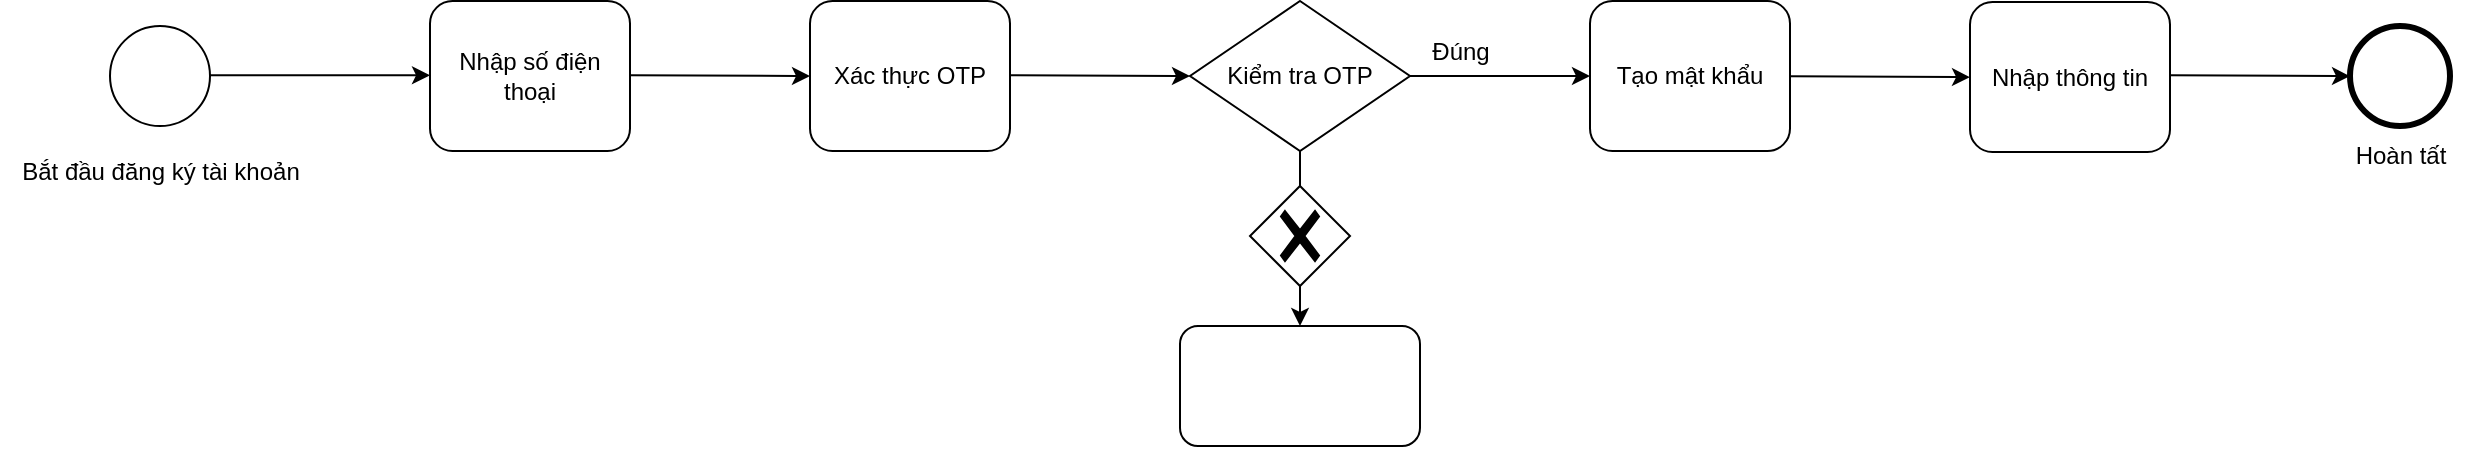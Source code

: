 <mxfile version="21.1.8" type="github" pages="4">
  <diagram id="9FeKyymbQmrGQMRyjVrn" name="Page-2">
    <mxGraphModel dx="1050" dy="541" grid="1" gridSize="10" guides="1" tooltips="1" connect="1" arrows="1" fold="1" page="1" pageScale="1" pageWidth="3300" pageHeight="4681" math="0" shadow="0">
      <root>
        <mxCell id="0" />
        <mxCell id="1" parent="0" />
        <mxCell id="1hc2YkgAEksw4T2CRVL_-1" value="" style="shape=mxgraph.bpmn.shape;html=1;verticalLabelPosition=bottom;labelBackgroundColor=#ffffff;verticalAlign=top;perimeter=ellipsePerimeter;outline=standard;symbol=general;" parent="1" vertex="1">
          <mxGeometry x="250" y="270" width="50" height="50" as="geometry" />
        </mxCell>
        <mxCell id="m_Iysa6X8qOAuctzXCBq-1" value="" style="shape=mxgraph.bpmn.shape;html=1;verticalLabelPosition=bottom;labelBackgroundColor=#ffffff;verticalAlign=top;perimeter=ellipsePerimeter;outline=end;symbol=general;" parent="1" vertex="1">
          <mxGeometry x="1370" y="270.0" width="50" height="50" as="geometry" />
        </mxCell>
        <mxCell id="iw2ew-rGFSmrdTNEC-vj-1" value="Bắt đầu đăng ký tài khoản" style="text;html=1;align=center;verticalAlign=middle;resizable=0;points=[];autosize=1;strokeColor=none;fillColor=none;" parent="1" vertex="1">
          <mxGeometry x="195" y="328" width="160" height="30" as="geometry" />
        </mxCell>
        <mxCell id="1mGpP1JEGKEoKoQ-5-bh-2" value="" style="endArrow=classic;html=1;rounded=0;" parent="1" edge="1">
          <mxGeometry width="50" height="50" relative="1" as="geometry">
            <mxPoint x="300" y="294.66" as="sourcePoint" />
            <mxPoint x="410" y="294.66" as="targetPoint" />
          </mxGeometry>
        </mxCell>
        <mxCell id="So3VI5OXlACZAg85dQIA-1" value="Nhập số điện thoại" style="shape=ext;rounded=1;html=1;whiteSpace=wrap;" parent="1" vertex="1">
          <mxGeometry x="410" y="257.5" width="100" height="75" as="geometry" />
        </mxCell>
        <mxCell id="So3VI5OXlACZAg85dQIA-2" value="Xác thực OTP" style="shape=ext;rounded=1;html=1;whiteSpace=wrap;" parent="1" vertex="1">
          <mxGeometry x="600" y="257.5" width="100" height="75" as="geometry" />
        </mxCell>
        <mxCell id="So3VI5OXlACZAg85dQIA-3" value="" style="endArrow=classic;html=1;rounded=0;" parent="1" edge="1">
          <mxGeometry width="50" height="50" relative="1" as="geometry">
            <mxPoint x="510" y="294.58" as="sourcePoint" />
            <mxPoint x="600" y="295" as="targetPoint" />
          </mxGeometry>
        </mxCell>
        <mxCell id="PuAi2tWtanCkCJ86ptHl-2" value="" style="endArrow=classic;html=1;rounded=0;" parent="1" edge="1">
          <mxGeometry width="50" height="50" relative="1" as="geometry">
            <mxPoint x="700" y="294.58" as="sourcePoint" />
            <mxPoint x="790" y="295" as="targetPoint" />
          </mxGeometry>
        </mxCell>
        <mxCell id="PuAi2tWtanCkCJ86ptHl-13" value="" style="edgeStyle=orthogonalEdgeStyle;rounded=0;orthogonalLoop=1;jettySize=auto;html=1;" parent="1" source="PuAi2tWtanCkCJ86ptHl-3" target="PuAi2tWtanCkCJ86ptHl-6" edge="1">
          <mxGeometry relative="1" as="geometry" />
        </mxCell>
        <mxCell id="PuAi2tWtanCkCJ86ptHl-16" value="" style="edgeStyle=orthogonalEdgeStyle;rounded=0;orthogonalLoop=1;jettySize=auto;html=1;" parent="1" source="PuAi2tWtanCkCJ86ptHl-3" target="PuAi2tWtanCkCJ86ptHl-15" edge="1">
          <mxGeometry relative="1" as="geometry" />
        </mxCell>
        <mxCell id="PuAi2tWtanCkCJ86ptHl-3" value="Kiểm tra OTP" style="rhombus;whiteSpace=wrap;html=1;" parent="1" vertex="1">
          <mxGeometry x="790" y="257.5" width="110" height="75" as="geometry" />
        </mxCell>
        <mxCell id="PuAi2tWtanCkCJ86ptHl-6" value="Tạo mật khẩu" style="shape=ext;rounded=1;html=1;whiteSpace=wrap;" parent="1" vertex="1">
          <mxGeometry x="990" y="257.5" width="100" height="75" as="geometry" />
        </mxCell>
        <mxCell id="PuAi2tWtanCkCJ86ptHl-7" value="Nhập thông tin" style="shape=ext;rounded=1;html=1;whiteSpace=wrap;" parent="1" vertex="1">
          <mxGeometry x="1180" y="258" width="100" height="75" as="geometry" />
        </mxCell>
        <mxCell id="PuAi2tWtanCkCJ86ptHl-8" value="Hoàn tất" style="text;html=1;align=center;verticalAlign=middle;resizable=0;points=[];autosize=1;strokeColor=none;fillColor=none;" parent="1" vertex="1">
          <mxGeometry x="1360" y="320" width="70" height="30" as="geometry" />
        </mxCell>
        <mxCell id="PuAi2tWtanCkCJ86ptHl-9" value="" style="endArrow=classic;html=1;rounded=0;" parent="1" edge="1">
          <mxGeometry width="50" height="50" relative="1" as="geometry">
            <mxPoint x="1090" y="295.16" as="sourcePoint" />
            <mxPoint x="1180" y="295.58" as="targetPoint" />
          </mxGeometry>
        </mxCell>
        <mxCell id="PuAi2tWtanCkCJ86ptHl-10" value="" style="endArrow=classic;html=1;rounded=0;" parent="1" edge="1">
          <mxGeometry width="50" height="50" relative="1" as="geometry">
            <mxPoint x="1280" y="294.66" as="sourcePoint" />
            <mxPoint x="1370" y="295.08" as="targetPoint" />
          </mxGeometry>
        </mxCell>
        <mxCell id="PuAi2tWtanCkCJ86ptHl-14" value="Đúng" style="text;html=1;align=center;verticalAlign=middle;resizable=0;points=[];autosize=1;strokeColor=none;fillColor=none;" parent="1" vertex="1">
          <mxGeometry x="900" y="268" width="50" height="30" as="geometry" />
        </mxCell>
        <mxCell id="PuAi2tWtanCkCJ86ptHl-15" value="" style="rounded=1;whiteSpace=wrap;html=1;" parent="1" vertex="1">
          <mxGeometry x="785" y="420" width="120" height="60" as="geometry" />
        </mxCell>
        <mxCell id="H58upN0nDcC_BSPW4zLt-1" value="" style="points=[[0.25,0.25,0],[0.5,0,0],[0.75,0.25,0],[1,0.5,0],[0.75,0.75,0],[0.5,1,0],[0.25,0.75,0],[0,0.5,0]];shape=mxgraph.bpmn.gateway2;html=1;verticalLabelPosition=bottom;labelBackgroundColor=#ffffff;verticalAlign=top;align=center;perimeter=rhombusPerimeter;outlineConnect=0;outline=none;symbol=none;gwType=exclusive;" parent="1" vertex="1">
          <mxGeometry x="820" y="350" width="50" height="50" as="geometry" />
        </mxCell>
      </root>
    </mxGraphModel>
  </diagram>
  <diagram id="v4ya1AGE75QB1OcCmi7B" name=" Momo">
    <mxGraphModel dx="1615" dy="832" grid="1" gridSize="10" guides="1" tooltips="1" connect="1" arrows="1" fold="1" page="1" pageScale="1" pageWidth="3300" pageHeight="4681" math="0" shadow="0">
      <root>
        <mxCell id="0" />
        <mxCell id="1" parent="0" />
        <mxCell id="A07fgQRMfphNkf9iHFyb-12" style="edgeStyle=orthogonalEdgeStyle;rounded=0;orthogonalLoop=1;jettySize=auto;html=1;" parent="1" source="A07fgQRMfphNkf9iHFyb-1" target="A07fgQRMfphNkf9iHFyb-6" edge="1">
          <mxGeometry relative="1" as="geometry" />
        </mxCell>
        <mxCell id="A07fgQRMfphNkf9iHFyb-1" value="" style="points=[[0.145,0.145,0],[0.5,0,0],[0.855,0.145,0],[1,0.5,0],[0.855,0.855,0],[0.5,1,0],[0.145,0.855,0],[0,0.5,0]];shape=mxgraph.bpmn.event;html=1;verticalLabelPosition=bottom;labelBackgroundColor=#ffffff;verticalAlign=top;align=center;perimeter=ellipsePerimeter;outlineConnect=0;aspect=fixed;outline=standard;symbol=general;" parent="1" vertex="1">
          <mxGeometry x="80" y="350" width="50" height="50" as="geometry" />
        </mxCell>
        <mxCell id="A07fgQRMfphNkf9iHFyb-3" value="" style="points=[[0.145,0.145,0],[0.5,0,0],[0.855,0.145,0],[1,0.5,0],[0.855,0.855,0],[0.5,1,0],[0.145,0.855,0],[0,0.5,0]];shape=mxgraph.bpmn.event;html=1;verticalLabelPosition=bottom;labelBackgroundColor=#ffffff;verticalAlign=top;align=center;perimeter=ellipsePerimeter;outlineConnect=0;aspect=fixed;outline=end;symbol=terminate2;" parent="1" vertex="1">
          <mxGeometry x="1380" y="473" width="50" height="50" as="geometry" />
        </mxCell>
        <mxCell id="A07fgQRMfphNkf9iHFyb-13" style="edgeStyle=orthogonalEdgeStyle;rounded=0;orthogonalLoop=1;jettySize=auto;html=1;" parent="1" source="A07fgQRMfphNkf9iHFyb-6" target="A07fgQRMfphNkf9iHFyb-7" edge="1">
          <mxGeometry relative="1" as="geometry" />
        </mxCell>
        <mxCell id="A07fgQRMfphNkf9iHFyb-6" value="Nhập số điện thoại" style="points=[[0.25,0,0],[0.5,0,0],[0.75,0,0],[1,0.25,0],[1,0.5,0],[1,0.75,0],[0.75,1,0],[0.5,1,0],[0.25,1,0],[0,0.75,0],[0,0.5,0],[0,0.25,0]];shape=mxgraph.bpmn.task;whiteSpace=wrap;rectStyle=rounded;size=10;html=1;container=1;expand=0;collapsible=0;taskMarker=user;" parent="1" vertex="1">
          <mxGeometry x="210" y="335" width="120" height="80" as="geometry" />
        </mxCell>
        <mxCell id="A07fgQRMfphNkf9iHFyb-11" value="" style="edgeStyle=orthogonalEdgeStyle;rounded=0;orthogonalLoop=1;jettySize=auto;html=1;" parent="1" source="A07fgQRMfphNkf9iHFyb-7" target="A07fgQRMfphNkf9iHFyb-10" edge="1">
          <mxGeometry relative="1" as="geometry" />
        </mxCell>
        <mxCell id="A07fgQRMfphNkf9iHFyb-7" value="Kiểm tra số điện thoại&amp;nbsp;" style="points=[[0.25,0,0],[0.5,0,0],[0.75,0,0],[1,0.25,0],[1,0.5,0],[1,0.75,0],[0.75,1,0],[0.5,1,0],[0.25,1,0],[0,0.75,0],[0,0.5,0],[0,0.25,0]];shape=mxgraph.bpmn.task;whiteSpace=wrap;rectStyle=rounded;size=10;html=1;container=1;expand=0;collapsible=0;taskMarker=service;" parent="1" vertex="1">
          <mxGeometry x="420" y="335" width="120" height="80" as="geometry" />
        </mxCell>
        <mxCell id="A07fgQRMfphNkf9iHFyb-15" value="" style="edgeStyle=orthogonalEdgeStyle;rounded=0;orthogonalLoop=1;jettySize=auto;html=1;" parent="1" source="A07fgQRMfphNkf9iHFyb-10" target="A07fgQRMfphNkf9iHFyb-20" edge="1">
          <mxGeometry relative="1" as="geometry">
            <mxPoint x="730" y="280" as="targetPoint" />
            <Array as="points">
              <mxPoint x="635" y="280" />
            </Array>
          </mxGeometry>
        </mxCell>
        <mxCell id="A07fgQRMfphNkf9iHFyb-17" value="" style="edgeStyle=orthogonalEdgeStyle;rounded=0;orthogonalLoop=1;jettySize=auto;html=1;" parent="1" source="A07fgQRMfphNkf9iHFyb-10" edge="1">
          <mxGeometry relative="1" as="geometry">
            <mxPoint x="760" y="500" as="targetPoint" />
            <Array as="points">
              <mxPoint x="635" y="500" />
            </Array>
          </mxGeometry>
        </mxCell>
        <mxCell id="A07fgQRMfphNkf9iHFyb-10" value="" style="points=[[0.25,0.25,0],[0.5,0,0],[0.75,0.25,0],[1,0.5,0],[0.75,0.75,0],[0.5,1,0],[0.25,0.75,0],[0,0.5,0]];shape=mxgraph.bpmn.gateway2;html=1;verticalLabelPosition=bottom;labelBackgroundColor=#ffffff;verticalAlign=top;align=center;perimeter=rhombusPerimeter;outlineConnect=0;outline=none;symbol=none;gwType=exclusive;" parent="1" vertex="1">
          <mxGeometry x="610" y="350" width="50" height="50" as="geometry" />
        </mxCell>
        <mxCell id="A07fgQRMfphNkf9iHFyb-18" value="SĐT đã có tài khoản" style="text;html=1;align=center;verticalAlign=middle;resizable=0;points=[];autosize=1;strokeColor=none;fillColor=none;" parent="1" vertex="1">
          <mxGeometry x="570" y="250" width="130" height="30" as="geometry" />
        </mxCell>
        <mxCell id="A07fgQRMfphNkf9iHFyb-19" value="SĐT chưa có tài khoản" style="text;html=1;align=center;verticalAlign=middle;resizable=0;points=[];autosize=1;strokeColor=none;fillColor=none;" parent="1" vertex="1">
          <mxGeometry x="550" y="508" width="150" height="30" as="geometry" />
        </mxCell>
        <mxCell id="A07fgQRMfphNkf9iHFyb-22" style="edgeStyle=orthogonalEdgeStyle;rounded=0;orthogonalLoop=1;jettySize=auto;html=1;" parent="1" source="A07fgQRMfphNkf9iHFyb-20" target="A07fgQRMfphNkf9iHFyb-21" edge="1">
          <mxGeometry relative="1" as="geometry" />
        </mxCell>
        <mxCell id="A07fgQRMfphNkf9iHFyb-20" value="Nhập mật khẩu" style="points=[[0.25,0,0],[0.5,0,0],[0.75,0,0],[1,0.25,0],[1,0.5,0],[1,0.75,0],[0.75,1,0],[0.5,1,0],[0.25,1,0],[0,0.75,0],[0,0.5,0],[0,0.25,0]];shape=mxgraph.bpmn.task;whiteSpace=wrap;rectStyle=rounded;size=10;html=1;container=1;expand=0;collapsible=0;taskMarker=user;" parent="1" vertex="1">
          <mxGeometry x="760" y="240" width="120" height="80" as="geometry" />
        </mxCell>
        <mxCell id="A07fgQRMfphNkf9iHFyb-21" value="Đăng nhập" style="points=[[0.25,0,0],[0.5,0,0],[0.75,0,0],[1,0.25,0],[1,0.5,0],[1,0.75,0],[0.75,1,0],[0.5,1,0],[0.25,1,0],[0,0.75,0],[0,0.5,0],[0,0.25,0]];shape=mxgraph.bpmn.task;whiteSpace=wrap;rectStyle=rounded;size=10;html=1;container=1;expand=0;collapsible=0;taskMarker=abstract;isLoopSub=1;" parent="1" vertex="1">
          <mxGeometry x="970" y="240" width="120" height="80" as="geometry" />
        </mxCell>
        <mxCell id="A07fgQRMfphNkf9iHFyb-26" style="edgeStyle=orthogonalEdgeStyle;rounded=0;orthogonalLoop=1;jettySize=auto;html=1;" parent="1" source="A07fgQRMfphNkf9iHFyb-24" target="A07fgQRMfphNkf9iHFyb-25" edge="1">
          <mxGeometry relative="1" as="geometry" />
        </mxCell>
        <mxCell id="8i9L75Bcpb1yhJMe7dgY-93" style="edgeStyle=orthogonalEdgeStyle;rounded=0;orthogonalLoop=1;jettySize=auto;html=1;exitX=0.315;exitY=1.01;exitDx=0;exitDy=0;exitPerimeter=0;entryX=0.5;entryY=1;entryDx=0;entryDy=0;entryPerimeter=0;" edge="1" parent="1" source="A07fgQRMfphNkf9iHFyb-24" target="A07fgQRMfphNkf9iHFyb-6">
          <mxGeometry relative="1" as="geometry">
            <Array as="points">
              <mxPoint x="804" y="560" />
              <mxPoint x="270" y="560" />
            </Array>
          </mxGeometry>
        </mxCell>
        <mxCell id="8i9L75Bcpb1yhJMe7dgY-94" value="Đổi SĐT" style="edgeLabel;html=1;align=center;verticalAlign=middle;resizable=0;points=[];" vertex="1" connectable="0" parent="8i9L75Bcpb1yhJMe7dgY-93">
          <mxGeometry x="-0.254" y="-2" relative="1" as="geometry">
            <mxPoint x="-41" as="offset" />
          </mxGeometry>
        </mxCell>
        <mxCell id="A07fgQRMfphNkf9iHFyb-24" value="Đăng ký tài khoản" style="points=[[0.25,0,0],[0.5,0,0],[0.75,0,0],[1,0.25,0],[1,0.5,0],[1,0.75,0],[0.75,1,0],[0.5,1,0],[0.25,1,0],[0,0.75,0],[0,0.5,0],[0,0.25,0]];shape=mxgraph.bpmn.task;whiteSpace=wrap;rectStyle=rounded;size=10;html=1;container=1;expand=0;collapsible=0;taskMarker=abstract;isLoopSub=1;" parent="1" vertex="1" collapsed="1">
          <mxGeometry x="760" y="474.5" width="140" height="47" as="geometry">
            <mxRectangle x="760" y="474.5" width="120" height="80" as="alternateBounds" />
          </mxGeometry>
        </mxCell>
        <mxCell id="A07fgQRMfphNkf9iHFyb-27" style="edgeStyle=orthogonalEdgeStyle;rounded=0;orthogonalLoop=1;jettySize=auto;html=1;" parent="1" source="A07fgQRMfphNkf9iHFyb-25" target="A07fgQRMfphNkf9iHFyb-24" edge="1">
          <mxGeometry relative="1" as="geometry">
            <Array as="points">
              <mxPoint x="1030" y="400" />
              <mxPoint x="820" y="400" />
            </Array>
            <mxPoint x="820" y="470" as="targetPoint" />
          </mxGeometry>
        </mxCell>
        <mxCell id="A07fgQRMfphNkf9iHFyb-30" style="edgeStyle=orthogonalEdgeStyle;rounded=0;orthogonalLoop=1;jettySize=auto;html=1;" parent="1" source="A07fgQRMfphNkf9iHFyb-25" target="A07fgQRMfphNkf9iHFyb-29" edge="1">
          <mxGeometry relative="1" as="geometry" />
        </mxCell>
        <mxCell id="A07fgQRMfphNkf9iHFyb-25" value="" style="points=[[0.25,0.25,0],[0.5,0,0],[0.75,0.25,0],[1,0.5,0],[0.75,0.75,0],[0.5,1,0],[0.25,0.75,0],[0,0.5,0]];shape=mxgraph.bpmn.gateway2;html=1;verticalLabelPosition=bottom;labelBackgroundColor=#ffffff;verticalAlign=top;align=center;perimeter=rhombusPerimeter;outlineConnect=0;outline=none;symbol=none;gwType=exclusive;" parent="1" vertex="1">
          <mxGeometry x="1005" y="473" width="50" height="50" as="geometry" />
        </mxCell>
        <mxCell id="A07fgQRMfphNkf9iHFyb-28" value="Thất bại" style="text;html=1;align=center;verticalAlign=middle;resizable=0;points=[];autosize=1;strokeColor=none;fillColor=none;" parent="1" vertex="1">
          <mxGeometry x="875" y="378" width="70" height="30" as="geometry" />
        </mxCell>
        <mxCell id="A07fgQRMfphNkf9iHFyb-32" style="edgeStyle=orthogonalEdgeStyle;rounded=0;orthogonalLoop=1;jettySize=auto;html=1;" parent="1" source="A07fgQRMfphNkf9iHFyb-29" target="A07fgQRMfphNkf9iHFyb-3" edge="1">
          <mxGeometry relative="1" as="geometry" />
        </mxCell>
        <mxCell id="A07fgQRMfphNkf9iHFyb-29" value="Kích hoạt tài khoản" style="points=[[0.25,0,0],[0.5,0,0],[0.75,0,0],[1,0.25,0],[1,0.5,0],[1,0.75,0],[0.75,1,0],[0.5,1,0],[0.25,1,0],[0,0.75,0],[0,0.5,0],[0,0.25,0]];shape=mxgraph.bpmn.task;whiteSpace=wrap;rectStyle=rounded;size=10;html=1;container=1;expand=0;collapsible=0;taskMarker=service;" parent="1" vertex="1">
          <mxGeometry x="1150" y="458" width="120" height="80" as="geometry" />
        </mxCell>
        <mxCell id="A07fgQRMfphNkf9iHFyb-31" value="Thành công&amp;nbsp;" style="text;html=1;align=center;verticalAlign=middle;resizable=0;points=[];autosize=1;strokeColor=none;fillColor=none;" parent="1" vertex="1">
          <mxGeometry x="1050" y="473" width="90" height="30" as="geometry" />
        </mxCell>
        <mxCell id="8i9L75Bcpb1yhJMe7dgY-13" value="Đăng ký tài khoản" style="swimlane;html=1;childLayout=stackLayout;resizeParent=1;resizeParentMax=0;horizontal=0;startSize=20;horizontalStack=0;whiteSpace=wrap;" vertex="1" parent="1">
          <mxGeometry x="90" y="590" width="1820" height="700" as="geometry" />
        </mxCell>
        <mxCell id="8i9L75Bcpb1yhJMe7dgY-52" value="" style="edgeStyle=elbowEdgeStyle;fontSize=12;html=1;endFill=0;startFill=0;endSize=6;startSize=6;dashed=1;dashPattern=1 4;endArrow=openThin;startArrow=none;rounded=0;exitX=0.5;exitY=0;exitDx=0;exitDy=0;exitPerimeter=0;entryX=0.5;entryY=1;entryDx=0;entryDy=0;entryPerimeter=0;" edge="1" parent="8i9L75Bcpb1yhJMe7dgY-13" source="8i9L75Bcpb1yhJMe7dgY-45" target="8i9L75Bcpb1yhJMe7dgY-47">
          <mxGeometry width="160" relative="1" as="geometry">
            <mxPoint x="770" y="210" as="sourcePoint" />
            <mxPoint x="880" y="220" as="targetPoint" />
            <Array as="points">
              <mxPoint x="870" y="240" />
              <mxPoint x="1025" y="210" />
            </Array>
          </mxGeometry>
        </mxCell>
        <mxCell id="8i9L75Bcpb1yhJMe7dgY-56" value="Hợp lệ" style="edgeLabel;html=1;align=center;verticalAlign=middle;resizable=0;points=[];" vertex="1" connectable="0" parent="8i9L75Bcpb1yhJMe7dgY-52">
          <mxGeometry x="-0.28" y="2" relative="1" as="geometry">
            <mxPoint x="2" y="39" as="offset" />
          </mxGeometry>
        </mxCell>
        <mxCell id="8i9L75Bcpb1yhJMe7dgY-58" value="" style="endArrow=blockThin;html=1;labelPosition=left;verticalLabelPosition=middle;align=right;verticalAlign=middle;dashed=1;dashPattern=8 4;endFill=0;startArrow=oval;startFill=0;endSize=6;startSize=4;rounded=0;entryX=0.5;entryY=0;entryDx=0;entryDy=0;entryPerimeter=0;" edge="1" parent="8i9L75Bcpb1yhJMe7dgY-13" source="8i9L75Bcpb1yhJMe7dgY-29" target="8i9L75Bcpb1yhJMe7dgY-28">
          <mxGeometry relative="1" as="geometry">
            <mxPoint x="170" y="270" as="sourcePoint" />
            <mxPoint x="330" y="270" as="targetPoint" />
          </mxGeometry>
        </mxCell>
        <mxCell id="8i9L75Bcpb1yhJMe7dgY-59" value="" style="shape=message;html=1;outlineConnect=0;labelPosition=left;verticalLabelPosition=middle;align=right;verticalAlign=middle;spacingRight=5;labelBackgroundColor=#ffffff;" vertex="1" parent="8i9L75Bcpb1yhJMe7dgY-58">
          <mxGeometry width="24" height="16" relative="1" as="geometry">
            <mxPoint x="10" y="52" as="offset" />
          </mxGeometry>
        </mxCell>
        <mxCell id="8i9L75Bcpb1yhJMe7dgY-61" value="" style="endArrow=blockThin;html=1;labelPosition=left;verticalLabelPosition=middle;align=right;verticalAlign=middle;dashed=1;dashPattern=8 4;endFill=0;startArrow=oval;startFill=0;endSize=6;startSize=4;rounded=0;" edge="1" parent="8i9L75Bcpb1yhJMe7dgY-13" source="8i9L75Bcpb1yhJMe7dgY-30" target="8i9L75Bcpb1yhJMe7dgY-32">
          <mxGeometry relative="1" as="geometry">
            <mxPoint x="320" y="270" as="sourcePoint" />
            <mxPoint x="480" y="270" as="targetPoint" />
          </mxGeometry>
        </mxCell>
        <mxCell id="8i9L75Bcpb1yhJMe7dgY-62" value="" style="shape=message;html=1;outlineConnect=0;labelPosition=left;verticalLabelPosition=middle;align=right;verticalAlign=middle;spacingRight=5;labelBackgroundColor=#ffffff;" vertex="1" parent="8i9L75Bcpb1yhJMe7dgY-61">
          <mxGeometry width="24" height="16" relative="1" as="geometry">
            <mxPoint x="6" y="-62" as="offset" />
          </mxGeometry>
        </mxCell>
        <mxCell id="8i9L75Bcpb1yhJMe7dgY-63" value="" style="endArrow=blockThin;html=1;labelPosition=left;verticalLabelPosition=middle;align=right;verticalAlign=middle;dashed=1;dashPattern=8 4;endFill=0;startArrow=oval;startFill=0;endSize=6;startSize=4;rounded=0;" edge="1" parent="8i9L75Bcpb1yhJMe7dgY-13" source="8i9L75Bcpb1yhJMe7dgY-19" target="8i9L75Bcpb1yhJMe7dgY-41">
          <mxGeometry relative="1" as="geometry">
            <mxPoint x="460" y="240" as="sourcePoint" />
            <mxPoint x="620" y="240" as="targetPoint" />
          </mxGeometry>
        </mxCell>
        <mxCell id="8i9L75Bcpb1yhJMe7dgY-64" value="" style="shape=message;html=1;outlineConnect=0;labelPosition=left;verticalLabelPosition=middle;align=right;verticalAlign=middle;spacingRight=5;labelBackgroundColor=#ffffff;" vertex="1" parent="8i9L75Bcpb1yhJMe7dgY-63">
          <mxGeometry width="24" height="16" relative="1" as="geometry">
            <mxPoint x="10" y="52" as="offset" />
          </mxGeometry>
        </mxCell>
        <mxCell id="8i9L75Bcpb1yhJMe7dgY-76" value="" style="edgeStyle=elbowEdgeStyle;fontSize=12;html=1;endFill=0;startFill=0;endSize=6;startSize=6;dashed=1;dashPattern=1 4;endArrow=openThin;startArrow=none;rounded=0;" edge="1" parent="8i9L75Bcpb1yhJMe7dgY-13" source="8i9L75Bcpb1yhJMe7dgY-66" target="8i9L75Bcpb1yhJMe7dgY-83">
          <mxGeometry width="160" relative="1" as="geometry">
            <mxPoint x="620" y="280" as="sourcePoint" />
            <mxPoint x="560" y="420" as="targetPoint" />
            <Array as="points">
              <mxPoint x="560" y="250" />
              <mxPoint x="570" y="270" />
              <mxPoint x="600" y="230" />
              <mxPoint x="770" y="260" />
            </Array>
          </mxGeometry>
        </mxCell>
        <mxCell id="8i9L75Bcpb1yhJMe7dgY-77" value="1 phút sau khi&lt;br&gt;nhận mã OTP" style="edgeLabel;html=1;align=center;verticalAlign=middle;resizable=0;points=[];" vertex="1" connectable="0" parent="8i9L75Bcpb1yhJMe7dgY-76">
          <mxGeometry x="-0.247" y="-3" relative="1" as="geometry">
            <mxPoint x="3" y="43" as="offset" />
          </mxGeometry>
        </mxCell>
        <mxCell id="8i9L75Bcpb1yhJMe7dgY-79" value="" style="edgeStyle=elbowEdgeStyle;fontSize=12;html=1;endFill=0;startFill=0;endSize=6;startSize=6;dashed=1;dashPattern=1 4;endArrow=openThin;startArrow=none;rounded=0;" edge="1" parent="8i9L75Bcpb1yhJMe7dgY-13" source="8i9L75Bcpb1yhJMe7dgY-45" target="8i9L75Bcpb1yhJMe7dgY-19">
          <mxGeometry width="160" relative="1" as="geometry">
            <mxPoint x="610" y="270" as="sourcePoint" />
            <mxPoint x="770" y="270" as="targetPoint" />
            <Array as="points">
              <mxPoint x="720" y="240" />
              <mxPoint x="710" y="240" />
              <mxPoint x="640" y="240" />
              <mxPoint x="740" y="285" />
              <mxPoint x="630" y="230" />
            </Array>
          </mxGeometry>
        </mxCell>
        <mxCell id="8i9L75Bcpb1yhJMe7dgY-80" value="Không hợp lệ" style="edgeLabel;html=1;align=center;verticalAlign=middle;resizable=0;points=[];" vertex="1" connectable="0" parent="8i9L75Bcpb1yhJMe7dgY-79">
          <mxGeometry x="-0.56" y="-1" relative="1" as="geometry">
            <mxPoint as="offset" />
          </mxGeometry>
        </mxCell>
        <mxCell id="8i9L75Bcpb1yhJMe7dgY-14" value="Khách hàng" style="swimlane;html=1;startSize=20;horizontal=0;" vertex="1" parent="8i9L75Bcpb1yhJMe7dgY-13">
          <mxGeometry x="20" width="1800" height="330" as="geometry" />
        </mxCell>
        <mxCell id="8i9L75Bcpb1yhJMe7dgY-22" style="edgeStyle=orthogonalEdgeStyle;rounded=0;orthogonalLoop=1;jettySize=auto;html=1;" edge="1" parent="8i9L75Bcpb1yhJMe7dgY-14" source="8i9L75Bcpb1yhJMe7dgY-18" target="8i9L75Bcpb1yhJMe7dgY-29">
          <mxGeometry relative="1" as="geometry">
            <mxPoint x="180" y="60" as="targetPoint" />
          </mxGeometry>
        </mxCell>
        <mxCell id="8i9L75Bcpb1yhJMe7dgY-18" value="" style="points=[[0.145,0.145,0],[0.5,0,0],[0.855,0.145,0],[1,0.5,0],[0.855,0.855,0],[0.5,1,0],[0.145,0.855,0],[0,0.5,0]];shape=mxgraph.bpmn.event;html=1;verticalLabelPosition=bottom;labelBackgroundColor=#ffffff;verticalAlign=top;align=center;perimeter=ellipsePerimeter;outlineConnect=0;aspect=fixed;outline=standard;symbol=general;" vertex="1" parent="8i9L75Bcpb1yhJMe7dgY-14">
          <mxGeometry x="50" y="155" width="50" height="50" as="geometry" />
        </mxCell>
        <mxCell id="8i9L75Bcpb1yhJMe7dgY-49" style="edgeStyle=orthogonalEdgeStyle;rounded=0;orthogonalLoop=1;jettySize=auto;html=1;" edge="1" parent="8i9L75Bcpb1yhJMe7dgY-14" source="8i9L75Bcpb1yhJMe7dgY-19" target="8i9L75Bcpb1yhJMe7dgY-47">
          <mxGeometry relative="1" as="geometry" />
        </mxCell>
        <mxCell id="8i9L75Bcpb1yhJMe7dgY-19" value="Nhập mã OTP" style="points=[[0.25,0,0],[0.5,0,0],[0.75,0,0],[1,0.25,0],[1,0.5,0],[1,0.75,0],[0.75,1,0],[0.5,1,0],[0.25,1,0],[0,0.75,0],[0,0.5,0],[0,0.25,0]];shape=mxgraph.bpmn.task;whiteSpace=wrap;rectStyle=rounded;size=10;html=1;container=1;expand=0;collapsible=0;taskMarker=user;" vertex="1" parent="8i9L75Bcpb1yhJMe7dgY-14">
          <mxGeometry x="600" y="140" width="120" height="80" as="geometry" />
        </mxCell>
        <mxCell id="8i9L75Bcpb1yhJMe7dgY-66" value="" style="points=[[0.145,0.145,0],[0.5,0,0],[0.855,0.145,0],[1,0.5,0],[0.855,0.855,0],[0.5,1,0],[0.145,0.855,0],[0,0.5,0]];shape=mxgraph.bpmn.event;html=1;verticalLabelPosition=bottom;labelBackgroundColor=#ffffff;verticalAlign=top;align=center;perimeter=ellipsePerimeter;outlineConnect=0;aspect=fixed;outline=catching;symbol=timer;" vertex="1" parent="8i9L75Bcpb1yhJMe7dgY-19">
          <mxGeometry x="-20" y="60" width="40" height="40" as="geometry" />
        </mxCell>
        <mxCell id="8i9L75Bcpb1yhJMe7dgY-29" value="Yêu cầu đăng ký" style="points=[[0.25,0,0],[0.5,0,0],[0.75,0,0],[1,0.25,0],[1,0.5,0],[1,0.75,0],[0.75,1,0],[0.5,1,0],[0.25,1,0],[0,0.75,0],[0,0.5,0],[0,0.25,0]];shape=mxgraph.bpmn.task;whiteSpace=wrap;rectStyle=rounded;size=10;html=1;container=1;expand=0;collapsible=0;taskMarker=send;" vertex="1" parent="8i9L75Bcpb1yhJMe7dgY-14">
          <mxGeometry x="160" y="140" width="120" height="80" as="geometry" />
        </mxCell>
        <mxCell id="8i9L75Bcpb1yhJMe7dgY-34" style="edgeStyle=orthogonalEdgeStyle;rounded=0;orthogonalLoop=1;jettySize=auto;html=1;" edge="1" parent="8i9L75Bcpb1yhJMe7dgY-14" source="8i9L75Bcpb1yhJMe7dgY-32" target="8i9L75Bcpb1yhJMe7dgY-19">
          <mxGeometry relative="1" as="geometry" />
        </mxCell>
        <mxCell id="8i9L75Bcpb1yhJMe7dgY-32" value="Nhận mã OTP" style="points=[[0.25,0,0],[0.5,0,0],[0.75,0,0],[1,0.25,0],[1,0.5,0],[1,0.75,0],[0.75,1,0],[0.5,1,0],[0.25,1,0],[0,0.75,0],[0,0.5,0],[0,0.25,0]];shape=mxgraph.bpmn.task;whiteSpace=wrap;rectStyle=rounded;size=10;html=1;container=1;expand=0;collapsible=0;taskMarker=receive;" vertex="1" parent="8i9L75Bcpb1yhJMe7dgY-14">
          <mxGeometry x="370" y="140" width="120" height="80" as="geometry" />
        </mxCell>
        <mxCell id="8i9L75Bcpb1yhJMe7dgY-50" style="edgeStyle=orthogonalEdgeStyle;rounded=0;orthogonalLoop=1;jettySize=auto;html=1;" edge="1" parent="8i9L75Bcpb1yhJMe7dgY-14" source="8i9L75Bcpb1yhJMe7dgY-47" target="8i9L75Bcpb1yhJMe7dgY-48">
          <mxGeometry relative="1" as="geometry" />
        </mxCell>
        <mxCell id="8i9L75Bcpb1yhJMe7dgY-47" value="Tạo mật khẩu" style="points=[[0.25,0,0],[0.5,0,0],[0.75,0,0],[1,0.25,0],[1,0.5,0],[1,0.75,0],[0.75,1,0],[0.5,1,0],[0.25,1,0],[0,0.75,0],[0,0.5,0],[0,0.25,0]];shape=mxgraph.bpmn.task;whiteSpace=wrap;rectStyle=rounded;size=10;html=1;container=1;expand=0;collapsible=0;taskMarker=user;" vertex="1" parent="8i9L75Bcpb1yhJMe7dgY-14">
          <mxGeometry x="790" y="140" width="120" height="80" as="geometry" />
        </mxCell>
        <mxCell id="8i9L75Bcpb1yhJMe7dgY-48" value="Nhập lại mật khẩu" style="points=[[0.25,0,0],[0.5,0,0],[0.75,0,0],[1,0.25,0],[1,0.5,0],[1,0.75,0],[0.75,1,0],[0.5,1,0],[0.25,1,0],[0,0.75,0],[0,0.5,0],[0,0.25,0]];shape=mxgraph.bpmn.task;whiteSpace=wrap;rectStyle=rounded;size=10;html=1;container=1;expand=0;collapsible=0;taskMarker=user;" vertex="1" parent="8i9L75Bcpb1yhJMe7dgY-14">
          <mxGeometry x="1000" y="140" width="120" height="80" as="geometry" />
        </mxCell>
        <mxCell id="8i9L75Bcpb1yhJMe7dgY-72" value="Nhập thông tin&amp;nbsp;" style="points=[[0.25,0,0],[0.5,0,0],[0.75,0,0],[1,0.25,0],[1,0.5,0],[1,0.75,0],[0.75,1,0],[0.5,1,0],[0.25,1,0],[0,0.75,0],[0,0.5,0],[0,0.25,0]];shape=mxgraph.bpmn.task;whiteSpace=wrap;rectStyle=rounded;size=10;html=1;container=1;expand=0;collapsible=0;taskMarker=user;" vertex="1" parent="8i9L75Bcpb1yhJMe7dgY-14">
          <mxGeometry x="1185" y="140" width="120" height="80" as="geometry" />
        </mxCell>
        <mxCell id="8i9L75Bcpb1yhJMe7dgY-88" style="edgeStyle=orthogonalEdgeStyle;rounded=0;orthogonalLoop=1;jettySize=auto;html=1;" edge="1" parent="8i9L75Bcpb1yhJMe7dgY-14" source="8i9L75Bcpb1yhJMe7dgY-86" target="8i9L75Bcpb1yhJMe7dgY-87">
          <mxGeometry relative="1" as="geometry" />
        </mxCell>
        <mxCell id="8i9L75Bcpb1yhJMe7dgY-86" value="Nhận yêu cầu" style="points=[[0.25,0,0],[0.5,0,0],[0.75,0,0],[1,0.25,0],[1,0.5,0],[1,0.75,0],[0.75,1,0],[0.5,1,0],[0.25,1,0],[0,0.75,0],[0,0.5,0],[0,0.25,0]];shape=mxgraph.bpmn.task;whiteSpace=wrap;rectStyle=rounded;size=10;html=1;container=1;expand=0;collapsible=0;taskMarker=receive;" vertex="1" parent="8i9L75Bcpb1yhJMe7dgY-14">
          <mxGeometry x="270" y="40" width="100" height="80" as="geometry" />
        </mxCell>
        <mxCell id="8i9L75Bcpb1yhJMe7dgY-89" style="edgeStyle=orthogonalEdgeStyle;rounded=0;orthogonalLoop=1;jettySize=auto;html=1;" edge="1" parent="8i9L75Bcpb1yhJMe7dgY-14" source="8i9L75Bcpb1yhJMe7dgY-87" target="8i9L75Bcpb1yhJMe7dgY-29">
          <mxGeometry relative="1" as="geometry">
            <Array as="points">
              <mxPoint x="485" y="20" />
              <mxPoint x="220" y="20" />
            </Array>
          </mxGeometry>
        </mxCell>
        <mxCell id="8i9L75Bcpb1yhJMe7dgY-90" value="Yêu cầu cầu gửi lại mã OTP" style="edgeLabel;html=1;align=center;verticalAlign=middle;resizable=0;points=[];" vertex="1" connectable="0" parent="8i9L75Bcpb1yhJMe7dgY-89">
          <mxGeometry x="-0.342" y="-1" relative="1" as="geometry">
            <mxPoint as="offset" />
          </mxGeometry>
        </mxCell>
        <mxCell id="8i9L75Bcpb1yhJMe7dgY-100" style="edgeStyle=orthogonalEdgeStyle;rounded=0;orthogonalLoop=1;jettySize=auto;html=1;" edge="1" parent="8i9L75Bcpb1yhJMe7dgY-14" source="8i9L75Bcpb1yhJMe7dgY-87" target="8i9L75Bcpb1yhJMe7dgY-19">
          <mxGeometry relative="1" as="geometry">
            <mxPoint x="640" y="80" as="targetPoint" />
          </mxGeometry>
        </mxCell>
        <mxCell id="8i9L75Bcpb1yhJMe7dgY-87" value="" style="points=[[0.25,0.25,0],[0.5,0,0],[0.75,0.25,0],[1,0.5,0],[0.75,0.75,0],[0.5,1,0],[0.25,0.75,0],[0,0.5,0]];shape=mxgraph.bpmn.gateway2;html=1;verticalLabelPosition=bottom;labelBackgroundColor=#ffffff;verticalAlign=top;align=center;perimeter=rhombusPerimeter;outlineConnect=0;outline=end;symbol=general;direction=south;" vertex="1" parent="8i9L75Bcpb1yhJMe7dgY-14">
          <mxGeometry x="460" y="55" width="50" height="50" as="geometry" />
        </mxCell>
        <mxCell id="8i9L75Bcpb1yhJMe7dgY-101" value="Nhận cuộc gọi" style="text;html=1;align=center;verticalAlign=middle;resizable=0;points=[];autosize=1;strokeColor=none;fillColor=none;" vertex="1" parent="8i9L75Bcpb1yhJMe7dgY-14">
          <mxGeometry x="530" y="55" width="100" height="30" as="geometry" />
        </mxCell>
        <mxCell id="8i9L75Bcpb1yhJMe7dgY-84" value="" style="edgeStyle=elbowEdgeStyle;fontSize=12;html=1;endFill=0;startFill=0;endSize=6;startSize=6;dashed=1;dashPattern=1 4;endArrow=openThin;startArrow=none;rounded=0;exitX=0;exitY=0.5;exitDx=0;exitDy=0;exitPerimeter=0;" edge="1" parent="8i9L75Bcpb1yhJMe7dgY-13" source="8i9L75Bcpb1yhJMe7dgY-83" target="8i9L75Bcpb1yhJMe7dgY-86">
          <mxGeometry width="160" relative="1" as="geometry">
            <mxPoint x="510" y="300" as="sourcePoint" />
            <mxPoint x="340" y="150" as="targetPoint" />
            <Array as="points">
              <mxPoint x="340" y="250" />
            </Array>
          </mxGeometry>
        </mxCell>
        <mxCell id="8i9L75Bcpb1yhJMe7dgY-108" value="" style="edgeStyle=elbowEdgeStyle;fontSize=12;html=1;endFill=0;startFill=0;endSize=6;startSize=6;dashed=1;dashPattern=1 4;endArrow=openThin;startArrow=none;rounded=0;exitX=0.5;exitY=0;exitDx=0;exitDy=0;exitPerimeter=0;" edge="1" parent="8i9L75Bcpb1yhJMe7dgY-13" source="8i9L75Bcpb1yhJMe7dgY-105" target="8i9L75Bcpb1yhJMe7dgY-72">
          <mxGeometry width="160" relative="1" as="geometry">
            <mxPoint x="1330" y="480" as="sourcePoint" />
            <mxPoint x="1180" y="370" as="targetPoint" />
            <Array as="points">
              <mxPoint x="1265" y="370" />
              <mxPoint x="1300" y="310" />
              <mxPoint x="1290" y="270" />
              <mxPoint x="1380" y="350" />
            </Array>
          </mxGeometry>
        </mxCell>
        <mxCell id="8i9L75Bcpb1yhJMe7dgY-109" value="Hợp lệ" style="edgeLabel;html=1;align=center;verticalAlign=middle;resizable=0;points=[];" vertex="1" connectable="0" parent="8i9L75Bcpb1yhJMe7dgY-108">
          <mxGeometry x="-0.446" y="3" relative="1" as="geometry">
            <mxPoint as="offset" />
          </mxGeometry>
        </mxCell>
        <mxCell id="8i9L75Bcpb1yhJMe7dgY-110" value="" style="edgeStyle=elbowEdgeStyle;fontSize=12;html=1;endFill=0;startFill=0;endSize=6;startSize=6;dashed=1;dashPattern=1 4;endArrow=openThin;startArrow=none;rounded=0;exitX=0.5;exitY=1;exitDx=0;exitDy=0;exitPerimeter=0;entryX=1.006;entryY=0.699;entryDx=0;entryDy=0;entryPerimeter=0;" edge="1" parent="8i9L75Bcpb1yhJMe7dgY-13" source="8i9L75Bcpb1yhJMe7dgY-105" target="8i9L75Bcpb1yhJMe7dgY-48">
          <mxGeometry width="160" relative="1" as="geometry">
            <mxPoint x="1020" y="380" as="sourcePoint" />
            <mxPoint x="1130" y="300" as="targetPoint" />
            <Array as="points">
              <mxPoint x="1180" y="280" />
              <mxPoint x="1190" y="410" />
              <mxPoint x="1180" y="230" />
              <mxPoint x="1150" y="240" />
              <mxPoint x="1180" y="280" />
              <mxPoint x="1265" y="300" />
              <mxPoint x="1270" y="390" />
              <mxPoint x="1170" y="380" />
              <mxPoint x="1130" y="340" />
            </Array>
          </mxGeometry>
        </mxCell>
        <mxCell id="8i9L75Bcpb1yhJMe7dgY-112" value="Không hợp lệ" style="edgeLabel;html=1;align=center;verticalAlign=middle;resizable=0;points=[];" vertex="1" connectable="0" parent="8i9L75Bcpb1yhJMe7dgY-110">
          <mxGeometry x="-0.194" y="-2" relative="1" as="geometry">
            <mxPoint as="offset" />
          </mxGeometry>
        </mxCell>
        <mxCell id="8i9L75Bcpb1yhJMe7dgY-15" value="Hệ thống" style="swimlane;html=1;startSize=20;horizontal=0;" vertex="1" parent="8i9L75Bcpb1yhJMe7dgY-13">
          <mxGeometry x="20" y="330" width="1800" height="370" as="geometry" />
        </mxCell>
        <mxCell id="8i9L75Bcpb1yhJMe7dgY-31" style="edgeStyle=orthogonalEdgeStyle;rounded=0;orthogonalLoop=1;jettySize=auto;html=1;" edge="1" parent="8i9L75Bcpb1yhJMe7dgY-15" source="8i9L75Bcpb1yhJMe7dgY-28" target="8i9L75Bcpb1yhJMe7dgY-30">
          <mxGeometry relative="1" as="geometry" />
        </mxCell>
        <mxCell id="8i9L75Bcpb1yhJMe7dgY-28" value="Nhận yêu cầu" style="points=[[0.25,0,0],[0.5,0,0],[0.75,0,0],[1,0.25,0],[1,0.5,0],[1,0.75,0],[0.75,1,0],[0.5,1,0],[0.25,1,0],[0,0.75,0],[0,0.5,0],[0,0.25,0]];shape=mxgraph.bpmn.task;whiteSpace=wrap;rectStyle=rounded;size=10;html=1;container=1;expand=0;collapsible=0;taskMarker=receive;" vertex="1" parent="8i9L75Bcpb1yhJMe7dgY-15">
          <mxGeometry x="160" y="120" width="120" height="80" as="geometry" />
        </mxCell>
        <mxCell id="8i9L75Bcpb1yhJMe7dgY-30" value="Gửi mã xác thực OTP" style="points=[[0.25,0,0],[0.5,0,0],[0.75,0,0],[1,0.25,0],[1,0.5,0],[1,0.75,0],[0.75,1,0],[0.5,1,0],[0.25,1,0],[0,0.75,0],[0,0.5,0],[0,0.25,0]];shape=mxgraph.bpmn.task;whiteSpace=wrap;rectStyle=rounded;size=10;html=1;container=1;expand=0;collapsible=0;taskMarker=send;" vertex="1" parent="8i9L75Bcpb1yhJMe7dgY-15">
          <mxGeometry x="370" y="120" width="120" height="80" as="geometry" />
        </mxCell>
        <mxCell id="8i9L75Bcpb1yhJMe7dgY-44" style="edgeStyle=orthogonalEdgeStyle;rounded=0;orthogonalLoop=1;jettySize=auto;html=1;" edge="1" parent="8i9L75Bcpb1yhJMe7dgY-15" source="8i9L75Bcpb1yhJMe7dgY-41" target="8i9L75Bcpb1yhJMe7dgY-43">
          <mxGeometry relative="1" as="geometry" />
        </mxCell>
        <mxCell id="8i9L75Bcpb1yhJMe7dgY-41" value="Nhận mã OTP từ người dùng" style="points=[[0.25,0,0],[0.5,0,0],[0.75,0,0],[1,0.25,0],[1,0.5,0],[1,0.75,0],[0.75,1,0],[0.5,1,0],[0.25,1,0],[0,0.75,0],[0,0.5,0],[0,0.25,0]];shape=mxgraph.bpmn.task;whiteSpace=wrap;rectStyle=rounded;size=10;html=1;container=1;expand=0;collapsible=0;taskMarker=receive;" vertex="1" parent="8i9L75Bcpb1yhJMe7dgY-15">
          <mxGeometry x="600" y="120" width="120" height="80" as="geometry" />
        </mxCell>
        <mxCell id="8i9L75Bcpb1yhJMe7dgY-46" style="edgeStyle=orthogonalEdgeStyle;rounded=0;orthogonalLoop=1;jettySize=auto;html=1;" edge="1" parent="8i9L75Bcpb1yhJMe7dgY-15" source="8i9L75Bcpb1yhJMe7dgY-43" target="8i9L75Bcpb1yhJMe7dgY-45">
          <mxGeometry relative="1" as="geometry" />
        </mxCell>
        <mxCell id="8i9L75Bcpb1yhJMe7dgY-43" value="Kiểm tra mã OTP" style="points=[[0.25,0,0],[0.5,0,0],[0.75,0,0],[1,0.25,0],[1,0.5,0],[1,0.75,0],[0.75,1,0],[0.5,1,0],[0.25,1,0],[0,0.75,0],[0,0.5,0],[0,0.25,0]];shape=mxgraph.bpmn.task;whiteSpace=wrap;rectStyle=rounded;size=10;html=1;container=1;expand=0;collapsible=0;taskMarker=service;" vertex="1" parent="8i9L75Bcpb1yhJMe7dgY-15">
          <mxGeometry x="790" y="120" width="120" height="80" as="geometry" />
        </mxCell>
        <mxCell id="8i9L75Bcpb1yhJMe7dgY-45" value="" style="points=[[0.25,0.25,0],[0.5,0,0],[0.75,0.25,0],[1,0.5,0],[0.75,0.75,0],[0.5,1,0],[0.25,0.75,0],[0,0.5,0]];shape=mxgraph.bpmn.gateway2;html=1;verticalLabelPosition=bottom;labelBackgroundColor=#ffffff;verticalAlign=top;align=center;perimeter=rhombusPerimeter;outlineConnect=0;outline=none;symbol=none;gwType=exclusive;" vertex="1" parent="8i9L75Bcpb1yhJMe7dgY-15">
          <mxGeometry x="825" y="40" width="50" height="50" as="geometry" />
        </mxCell>
        <mxCell id="8i9L75Bcpb1yhJMe7dgY-83" value="Gửi yêu cầu gọi trực tiếp vào SĐT" style="points=[[0.25,0,0],[0.5,0,0],[0.75,0,0],[1,0.25,0],[1,0.5,0],[1,0.75,0],[0.75,1,0],[0.5,1,0],[0.25,1,0],[0,0.75,0],[0,0.5,0],[0,0.25,0]];shape=mxgraph.bpmn.task;whiteSpace=wrap;rectStyle=rounded;size=10;html=1;container=1;expand=0;collapsible=0;taskMarker=send;" vertex="1" parent="8i9L75Bcpb1yhJMe7dgY-15">
          <mxGeometry x="480" y="240" width="120" height="80" as="geometry" />
        </mxCell>
        <mxCell id="8i9L75Bcpb1yhJMe7dgY-106" style="edgeStyle=orthogonalEdgeStyle;rounded=0;orthogonalLoop=1;jettySize=auto;html=1;" edge="1" parent="8i9L75Bcpb1yhJMe7dgY-15" source="8i9L75Bcpb1yhJMe7dgY-104" target="8i9L75Bcpb1yhJMe7dgY-105">
          <mxGeometry relative="1" as="geometry" />
        </mxCell>
        <mxCell id="8i9L75Bcpb1yhJMe7dgY-104" value="Kiểm tra mật khẩu&amp;nbsp;" style="points=[[0.25,0,0],[0.5,0,0],[0.75,0,0],[1,0.25,0],[1,0.5,0],[1,0.75,0],[0.75,1,0],[0.5,1,0],[0.25,1,0],[0,0.75,0],[0,0.5,0],[0,0.25,0]];shape=mxgraph.bpmn.task;whiteSpace=wrap;rectStyle=rounded;size=10;html=1;container=1;expand=0;collapsible=0;taskMarker=service;" vertex="1" parent="8i9L75Bcpb1yhJMe7dgY-15">
          <mxGeometry x="1000" y="120" width="120" height="80" as="geometry" />
        </mxCell>
        <mxCell id="8i9L75Bcpb1yhJMe7dgY-105" value="" style="points=[[0.25,0.25,0],[0.5,0,0],[0.75,0.25,0],[1,0.5,0],[0.75,0.75,0],[0.5,1,0],[0.25,0.75,0],[0,0.5,0]];shape=mxgraph.bpmn.gateway2;html=1;verticalLabelPosition=bottom;labelBackgroundColor=#ffffff;verticalAlign=top;align=center;perimeter=rhombusPerimeter;outlineConnect=0;outline=none;symbol=none;gwType=exclusive;" vertex="1" parent="8i9L75Bcpb1yhJMe7dgY-15">
          <mxGeometry x="1220" y="135" width="50" height="50" as="geometry" />
        </mxCell>
        <mxCell id="8i9L75Bcpb1yhJMe7dgY-116" style="edgeStyle=orthogonalEdgeStyle;rounded=0;orthogonalLoop=1;jettySize=auto;html=1;entryX=0;entryY=0.5;entryDx=0;entryDy=0;entryPerimeter=0;" edge="1" parent="8i9L75Bcpb1yhJMe7dgY-15" source="8i9L75Bcpb1yhJMe7dgY-113" target="8i9L75Bcpb1yhJMe7dgY-114">
          <mxGeometry relative="1" as="geometry" />
        </mxCell>
        <mxCell id="8i9L75Bcpb1yhJMe7dgY-113" value="" style="shape=datastore;html=1;labelPosition=center;verticalLabelPosition=bottom;align=center;verticalAlign=top;" vertex="1" parent="8i9L75Bcpb1yhJMe7dgY-15">
          <mxGeometry x="1560" y="100" width="100" height="100" as="geometry" />
        </mxCell>
        <mxCell id="8i9L75Bcpb1yhJMe7dgY-114" value="" style="points=[[0.145,0.145,0],[0.5,0,0],[0.855,0.145,0],[1,0.5,0],[0.855,0.855,0],[0.5,1,0],[0.145,0.855,0],[0,0.5,0]];shape=mxgraph.bpmn.event;html=1;verticalLabelPosition=bottom;labelBackgroundColor=#ffffff;verticalAlign=top;align=center;perimeter=ellipsePerimeter;outlineConnect=0;aspect=fixed;outline=end;symbol=terminate2;" vertex="1" parent="8i9L75Bcpb1yhJMe7dgY-15">
          <mxGeometry x="1740" y="125" width="50" height="50" as="geometry" />
        </mxCell>
        <mxCell id="8i9L75Bcpb1yhJMe7dgY-117" value="Lưu thông tin khác hàng" style="points=[[0.25,0,0],[0.5,0,0],[0.75,0,0],[1,0.25,0],[1,0.5,0],[1,0.75,0],[0.75,1,0],[0.5,1,0],[0.25,1,0],[0,0.75,0],[0,0.5,0],[0,0.25,0]];shape=mxgraph.bpmn.task;whiteSpace=wrap;rectStyle=rounded;size=10;html=1;container=1;expand=0;collapsible=0;taskMarker=service;" vertex="1" parent="8i9L75Bcpb1yhJMe7dgY-15">
          <mxGeometry x="1330" y="120" width="120" height="80" as="geometry" />
        </mxCell>
        <mxCell id="8i9L75Bcpb1yhJMe7dgY-123" value="" style="shape=message;html=1;outlineConnect=0;labelPosition=left;verticalLabelPosition=middle;align=right;verticalAlign=middle;spacingRight=5;labelBackgroundColor=#ffffff;" vertex="1" parent="8i9L75Bcpb1yhJMe7dgY-15">
          <mxGeometry x="1400" y="40" width="24" height="16" as="geometry" />
        </mxCell>
        <mxCell id="8i9L75Bcpb1yhJMe7dgY-120" style="edgeStyle=orthogonalEdgeStyle;rounded=0;orthogonalLoop=1;jettySize=auto;html=1;" edge="1" parent="8i9L75Bcpb1yhJMe7dgY-15" source="8i9L75Bcpb1yhJMe7dgY-117">
          <mxGeometry relative="1" as="geometry">
            <mxPoint x="1460" y="159.58" as="sourcePoint" />
            <mxPoint x="1560" y="160" as="targetPoint" />
          </mxGeometry>
        </mxCell>
        <mxCell id="8i9L75Bcpb1yhJMe7dgY-124" value="Lưu vào &lt;br&gt;cơ sở dữ liệu" style="edgeLabel;html=1;align=center;verticalAlign=middle;resizable=0;points=[];" vertex="1" connectable="0" parent="8i9L75Bcpb1yhJMe7dgY-120">
          <mxGeometry x="-0.244" y="4" relative="1" as="geometry">
            <mxPoint as="offset" />
          </mxGeometry>
        </mxCell>
        <mxCell id="8i9L75Bcpb1yhJMe7dgY-122" value="" style="edgeStyle=elbowEdgeStyle;fontSize=12;html=1;endFill=0;startFill=0;endSize=6;startSize=6;dashed=1;dashPattern=1 4;endArrow=openThin;startArrow=none;rounded=0;exitX=1;exitY=0.5;exitDx=0;exitDy=0;exitPerimeter=0;" edge="1" parent="8i9L75Bcpb1yhJMe7dgY-13" source="8i9L75Bcpb1yhJMe7dgY-72">
          <mxGeometry width="160" relative="1" as="geometry">
            <mxPoint x="1310" y="320" as="sourcePoint" />
            <mxPoint x="1408" y="450" as="targetPoint" />
            <Array as="points">
              <mxPoint x="1408" y="320" />
            </Array>
          </mxGeometry>
        </mxCell>
        <mxCell id="8i9L75Bcpb1yhJMe7dgY-20" value="" style="endArrow=none;html=1;rounded=0;entryX=0.5;entryY=1;entryDx=0;entryDy=0;entryPerimeter=0;" edge="1" parent="1" target="A07fgQRMfphNkf9iHFyb-24">
          <mxGeometry width="50" height="50" relative="1" as="geometry">
            <mxPoint x="830" y="590" as="sourcePoint" />
            <mxPoint x="750" y="650" as="targetPoint" />
          </mxGeometry>
        </mxCell>
        <mxCell id="8i9L75Bcpb1yhJMe7dgY-102" value="" style="endArrow=blockThin;html=1;labelPosition=left;verticalLabelPosition=middle;align=right;verticalAlign=middle;dashed=1;dashPattern=8 4;endFill=0;startArrow=oval;startFill=0;endSize=6;startSize=4;rounded=0;" edge="1" parent="1" source="8i9L75Bcpb1yhJMe7dgY-48">
          <mxGeometry relative="1" as="geometry">
            <mxPoint x="810" y="880" as="sourcePoint" />
            <mxPoint x="1170" y="1040" as="targetPoint" />
          </mxGeometry>
        </mxCell>
        <mxCell id="8i9L75Bcpb1yhJMe7dgY-103" value="" style="shape=message;html=1;outlineConnect=0;labelPosition=left;verticalLabelPosition=middle;align=right;verticalAlign=middle;spacingRight=5;labelBackgroundColor=#ffffff;" vertex="1" parent="8i9L75Bcpb1yhJMe7dgY-102">
          <mxGeometry width="24" height="16" relative="1" as="geometry">
            <mxPoint x="8" y="35" as="offset" />
          </mxGeometry>
        </mxCell>
      </root>
    </mxGraphModel>
  </diagram>
  <diagram id="Ugdn7k4DAlPn_QudmcJT" name="Zalopay">
    <mxGraphModel dx="1615" dy="832" grid="1" gridSize="10" guides="1" tooltips="1" connect="1" arrows="1" fold="1" page="1" pageScale="1" pageWidth="3300" pageHeight="4681" math="0" shadow="0">
      <root>
        <mxCell id="0" />
        <mxCell id="1" parent="0" />
        <mxCell id="hZJaahTrm_0ES_ev8F-Q-1" style="edgeStyle=orthogonalEdgeStyle;rounded=0;orthogonalLoop=1;jettySize=auto;html=1;" edge="1" parent="1" source="hZJaahTrm_0ES_ev8F-Q-2">
          <mxGeometry relative="1" as="geometry">
            <mxPoint x="210" y="375" as="targetPoint" />
          </mxGeometry>
        </mxCell>
        <mxCell id="hZJaahTrm_0ES_ev8F-Q-2" value="" style="points=[[0.145,0.145,0],[0.5,0,0],[0.855,0.145,0],[1,0.5,0],[0.855,0.855,0],[0.5,1,0],[0.145,0.855,0],[0,0.5,0]];shape=mxgraph.bpmn.event;html=1;verticalLabelPosition=bottom;labelBackgroundColor=#ffffff;verticalAlign=top;align=center;perimeter=ellipsePerimeter;outlineConnect=0;aspect=fixed;outline=standard;symbol=general;" vertex="1" parent="1">
          <mxGeometry x="80" y="350" width="50" height="50" as="geometry" />
        </mxCell>
        <mxCell id="hZJaahTrm_0ES_ev8F-Q-3" value="" style="points=[[0.145,0.145,0],[0.5,0,0],[0.855,0.145,0],[1,0.5,0],[0.855,0.855,0],[0.5,1,0],[0.145,0.855,0],[0,0.5,0]];shape=mxgraph.bpmn.event;html=1;verticalLabelPosition=bottom;labelBackgroundColor=#ffffff;verticalAlign=top;align=center;perimeter=ellipsePerimeter;outlineConnect=0;aspect=fixed;outline=end;symbol=terminate2;" vertex="1" parent="1">
          <mxGeometry x="1510" y="320" width="50" height="50" as="geometry" />
        </mxCell>
        <mxCell id="hZJaahTrm_0ES_ev8F-Q-24" style="edgeStyle=orthogonalEdgeStyle;rounded=0;orthogonalLoop=1;jettySize=auto;html=1;" edge="1" parent="1" source="hZJaahTrm_0ES_ev8F-Q-25" target="hZJaahTrm_0ES_ev8F-Q-3">
          <mxGeometry relative="1" as="geometry" />
        </mxCell>
        <mxCell id="hZJaahTrm_0ES_ev8F-Q-25" value="Kích hoạt tài khoản" style="points=[[0.25,0,0],[0.5,0,0],[0.75,0,0],[1,0.25,0],[1,0.5,0],[1,0.75,0],[0.75,1,0],[0.5,1,0],[0.25,1,0],[0,0.75,0],[0,0.5,0],[0,0.25,0]];shape=mxgraph.bpmn.task;whiteSpace=wrap;rectStyle=rounded;size=10;html=1;container=1;expand=0;collapsible=0;taskMarker=service;" vertex="1" parent="1">
          <mxGeometry x="1270" y="305" width="120" height="80" as="geometry" />
        </mxCell>
        <mxCell id="hZJaahTrm_0ES_ev8F-Q-27" value="Đăng ký tài khoản" style="swimlane;html=1;childLayout=stackLayout;resizeParent=1;resizeParentMax=0;horizontal=0;startSize=20;horizontalStack=0;whiteSpace=wrap;" vertex="1" parent="1">
          <mxGeometry x="80" y="680" width="2350" height="690" as="geometry" />
        </mxCell>
        <mxCell id="hZJaahTrm_0ES_ev8F-Q-30" value="" style="endArrow=blockThin;html=1;labelPosition=left;verticalLabelPosition=middle;align=right;verticalAlign=middle;dashed=1;dashPattern=8 4;endFill=0;startArrow=oval;startFill=0;endSize=6;startSize=4;rounded=0;entryX=0.5;entryY=0;entryDx=0;entryDy=0;entryPerimeter=0;" edge="1" parent="hZJaahTrm_0ES_ev8F-Q-27" source="hZJaahTrm_0ES_ev8F-Q-46" target="hZJaahTrm_0ES_ev8F-Q-67">
          <mxGeometry relative="1" as="geometry">
            <mxPoint x="170" y="270" as="sourcePoint" />
            <mxPoint x="330" y="270" as="targetPoint" />
          </mxGeometry>
        </mxCell>
        <mxCell id="hZJaahTrm_0ES_ev8F-Q-31" value="" style="shape=message;html=1;outlineConnect=0;labelPosition=left;verticalLabelPosition=middle;align=right;verticalAlign=middle;spacingRight=5;labelBackgroundColor=#ffffff;" vertex="1" parent="hZJaahTrm_0ES_ev8F-Q-30">
          <mxGeometry width="24" height="16" relative="1" as="geometry">
            <mxPoint x="10" y="52" as="offset" />
          </mxGeometry>
        </mxCell>
        <mxCell id="hZJaahTrm_0ES_ev8F-Q-32" value="" style="endArrow=blockThin;html=1;labelPosition=left;verticalLabelPosition=middle;align=right;verticalAlign=middle;dashed=1;dashPattern=8 4;endFill=0;startArrow=oval;startFill=0;endSize=6;startSize=4;rounded=0;" edge="1" parent="hZJaahTrm_0ES_ev8F-Q-27" source="hZJaahTrm_0ES_ev8F-Q-68" target="hZJaahTrm_0ES_ev8F-Q-48">
          <mxGeometry relative="1" as="geometry">
            <mxPoint x="320" y="270" as="sourcePoint" />
            <mxPoint x="480" y="270" as="targetPoint" />
          </mxGeometry>
        </mxCell>
        <mxCell id="hZJaahTrm_0ES_ev8F-Q-33" value="" style="shape=message;html=1;outlineConnect=0;labelPosition=left;verticalLabelPosition=middle;align=right;verticalAlign=middle;spacingRight=5;labelBackgroundColor=#ffffff;" vertex="1" parent="hZJaahTrm_0ES_ev8F-Q-32">
          <mxGeometry width="24" height="16" relative="1" as="geometry">
            <mxPoint x="6" y="-62" as="offset" />
          </mxGeometry>
        </mxCell>
        <mxCell id="hZJaahTrm_0ES_ev8F-Q-34" value="" style="endArrow=blockThin;html=1;labelPosition=left;verticalLabelPosition=middle;align=right;verticalAlign=middle;dashed=1;dashPattern=8 4;endFill=0;startArrow=oval;startFill=0;endSize=6;startSize=4;rounded=0;" edge="1" parent="hZJaahTrm_0ES_ev8F-Q-27" source="hZJaahTrm_0ES_ev8F-Q-44" target="hZJaahTrm_0ES_ev8F-Q-70">
          <mxGeometry relative="1" as="geometry">
            <mxPoint x="460" y="240" as="sourcePoint" />
            <mxPoint x="620" y="240" as="targetPoint" />
          </mxGeometry>
        </mxCell>
        <mxCell id="hZJaahTrm_0ES_ev8F-Q-35" value="" style="shape=message;html=1;outlineConnect=0;labelPosition=left;verticalLabelPosition=middle;align=right;verticalAlign=middle;spacingRight=5;labelBackgroundColor=#ffffff;" vertex="1" parent="hZJaahTrm_0ES_ev8F-Q-34">
          <mxGeometry width="24" height="16" relative="1" as="geometry">
            <mxPoint x="10" y="52" as="offset" />
          </mxGeometry>
        </mxCell>
        <mxCell id="hZJaahTrm_0ES_ev8F-Q-38" value="" style="edgeStyle=elbowEdgeStyle;fontSize=12;html=1;endFill=0;startFill=0;endSize=6;startSize=6;dashed=1;dashPattern=1 4;endArrow=openThin;startArrow=none;rounded=0;exitX=0.5;exitY=0;exitDx=0;exitDy=0;exitPerimeter=0;" edge="1" parent="hZJaahTrm_0ES_ev8F-Q-27" source="hZJaahTrm_0ES_ev8F-Q-73" target="hZJaahTrm_0ES_ev8F-Q-44">
          <mxGeometry width="160" relative="1" as="geometry">
            <mxPoint x="610" y="270" as="sourcePoint" />
            <mxPoint x="770" y="270" as="targetPoint" />
            <Array as="points">
              <mxPoint x="960" y="200" />
              <mxPoint x="860" y="200" />
              <mxPoint x="960" y="410" />
              <mxPoint x="770" y="300" />
              <mxPoint x="970" y="590" />
              <mxPoint x="770" y="460" />
              <mxPoint x="900" y="210" />
              <mxPoint x="1025" y="450" />
              <mxPoint x="960" y="430" />
              <mxPoint x="710" y="240" />
              <mxPoint x="640" y="240" />
              <mxPoint x="740" y="285" />
              <mxPoint x="630" y="230" />
            </Array>
          </mxGeometry>
        </mxCell>
        <mxCell id="hZJaahTrm_0ES_ev8F-Q-39" value="Không hợp lệ" style="edgeLabel;html=1;align=center;verticalAlign=middle;resizable=0;points=[];" vertex="1" connectable="0" parent="hZJaahTrm_0ES_ev8F-Q-38">
          <mxGeometry x="-0.56" y="-1" relative="1" as="geometry">
            <mxPoint x="-11" y="-5" as="offset" />
          </mxGeometry>
        </mxCell>
        <mxCell id="hZJaahTrm_0ES_ev8F-Q-40" value="Khách hàng" style="swimlane;html=1;startSize=20;horizontal=0;" vertex="1" parent="hZJaahTrm_0ES_ev8F-Q-27">
          <mxGeometry x="20" width="2330" height="330" as="geometry" />
        </mxCell>
        <mxCell id="hZJaahTrm_0ES_ev8F-Q-41" style="edgeStyle=orthogonalEdgeStyle;rounded=0;orthogonalLoop=1;jettySize=auto;html=1;" edge="1" parent="hZJaahTrm_0ES_ev8F-Q-40" source="hZJaahTrm_0ES_ev8F-Q-42" target="hZJaahTrm_0ES_ev8F-Q-46">
          <mxGeometry relative="1" as="geometry">
            <mxPoint x="180" y="60" as="targetPoint" />
          </mxGeometry>
        </mxCell>
        <mxCell id="hZJaahTrm_0ES_ev8F-Q-42" value="" style="points=[[0.145,0.145,0],[0.5,0,0],[0.855,0.145,0],[1,0.5,0],[0.855,0.855,0],[0.5,1,0],[0.145,0.855,0],[0,0.5,0]];shape=mxgraph.bpmn.event;html=1;verticalLabelPosition=bottom;labelBackgroundColor=#ffffff;verticalAlign=top;align=center;perimeter=ellipsePerimeter;outlineConnect=0;aspect=fixed;outline=standard;symbol=general;" vertex="1" parent="hZJaahTrm_0ES_ev8F-Q-40">
          <mxGeometry x="50" y="155" width="50" height="50" as="geometry" />
        </mxCell>
        <mxCell id="hZJaahTrm_0ES_ev8F-Q-44" value="Nhập mã OTP" style="points=[[0.25,0,0],[0.5,0,0],[0.75,0,0],[1,0.25,0],[1,0.5,0],[1,0.75,0],[0.75,1,0],[0.5,1,0],[0.25,1,0],[0,0.75,0],[0,0.5,0],[0,0.25,0]];shape=mxgraph.bpmn.task;whiteSpace=wrap;rectStyle=rounded;size=10;html=1;container=1;expand=0;collapsible=0;taskMarker=user;" vertex="1" parent="hZJaahTrm_0ES_ev8F-Q-40">
          <mxGeometry x="600" y="140" width="120" height="80" as="geometry" />
        </mxCell>
        <mxCell id="hZJaahTrm_0ES_ev8F-Q-45" value="" style="points=[[0.145,0.145,0],[0.5,0,0],[0.855,0.145,0],[1,0.5,0],[0.855,0.855,0],[0.5,1,0],[0.145,0.855,0],[0,0.5,0]];shape=mxgraph.bpmn.event;html=1;verticalLabelPosition=bottom;labelBackgroundColor=#ffffff;verticalAlign=top;align=center;perimeter=ellipsePerimeter;outlineConnect=0;aspect=fixed;outline=catching;symbol=timer;" vertex="1" parent="hZJaahTrm_0ES_ev8F-Q-44">
          <mxGeometry x="100" y="-10" width="40" height="40" as="geometry" />
        </mxCell>
        <mxCell id="hZJaahTrm_0ES_ev8F-Q-46" value="Yêu cầu đăng ký" style="points=[[0.25,0,0],[0.5,0,0],[0.75,0,0],[1,0.25,0],[1,0.5,0],[1,0.75,0],[0.75,1,0],[0.5,1,0],[0.25,1,0],[0,0.75,0],[0,0.5,0],[0,0.25,0]];shape=mxgraph.bpmn.task;whiteSpace=wrap;rectStyle=rounded;size=10;html=1;container=1;expand=0;collapsible=0;taskMarker=send;" vertex="1" parent="hZJaahTrm_0ES_ev8F-Q-40">
          <mxGeometry x="160" y="140" width="120" height="80" as="geometry" />
        </mxCell>
        <mxCell id="hZJaahTrm_0ES_ev8F-Q-47" style="edgeStyle=orthogonalEdgeStyle;rounded=0;orthogonalLoop=1;jettySize=auto;html=1;" edge="1" parent="hZJaahTrm_0ES_ev8F-Q-40" source="hZJaahTrm_0ES_ev8F-Q-48" target="hZJaahTrm_0ES_ev8F-Q-44">
          <mxGeometry relative="1" as="geometry" />
        </mxCell>
        <mxCell id="hZJaahTrm_0ES_ev8F-Q-48" value="Nhận mã OTP" style="points=[[0.25,0,0],[0.5,0,0],[0.75,0,0],[1,0.25,0],[1,0.5,0],[1,0.75,0],[0.75,1,0],[0.5,1,0],[0.25,1,0],[0,0.75,0],[0,0.5,0],[0,0.25,0]];shape=mxgraph.bpmn.task;whiteSpace=wrap;rectStyle=rounded;size=10;html=1;container=1;expand=0;collapsible=0;taskMarker=receive;" vertex="1" parent="hZJaahTrm_0ES_ev8F-Q-40">
          <mxGeometry x="370" y="140" width="120" height="80" as="geometry" />
        </mxCell>
        <mxCell id="EUXsWvlJxGb5xqQX9iIO-8" value="Nhập mật khẩu ZaloPay" style="points=[[0.25,0,0],[0.5,0,0],[0.75,0,0],[1,0.25,0],[1,0.5,0],[1,0.75,0],[0.75,1,0],[0.5,1,0],[0.25,1,0],[0,0.75,0],[0,0.5,0],[0,0.25,0]];shape=mxgraph.bpmn.task;whiteSpace=wrap;rectStyle=rounded;size=10;html=1;container=1;expand=0;collapsible=0;taskMarker=user;" vertex="1" parent="hZJaahTrm_0ES_ev8F-Q-40">
          <mxGeometry x="1365" y="140" width="120" height="80" as="geometry" />
        </mxCell>
        <mxCell id="EUXsWvlJxGb5xqQX9iIO-25" style="edgeStyle=orthogonalEdgeStyle;rounded=0;orthogonalLoop=1;jettySize=auto;html=1;entryX=0;entryY=0.5;entryDx=0;entryDy=0;entryPerimeter=0;" edge="1" parent="hZJaahTrm_0ES_ev8F-Q-40" source="EUXsWvlJxGb5xqQX9iIO-13" target="EUXsWvlJxGb5xqQX9iIO-14">
          <mxGeometry relative="1" as="geometry" />
        </mxCell>
        <mxCell id="EUXsWvlJxGb5xqQX9iIO-13" value="Tạo mật khẩu" style="points=[[0.25,0,0],[0.5,0,0],[0.75,0,0],[1,0.25,0],[1,0.5,0],[1,0.75,0],[0.75,1,0],[0.5,1,0],[0.25,1,0],[0,0.75,0],[0,0.5,0],[0,0.25,0]];shape=mxgraph.bpmn.task;whiteSpace=wrap;rectStyle=rounded;size=10;html=1;container=1;expand=0;collapsible=0;taskMarker=user;" vertex="1" parent="hZJaahTrm_0ES_ev8F-Q-40">
          <mxGeometry x="1000" y="140" width="120" height="80" as="geometry" />
        </mxCell>
        <mxCell id="EUXsWvlJxGb5xqQX9iIO-14" value="Nhập lại mật khẩu" style="points=[[0.25,0,0],[0.5,0,0],[0.75,0,0],[1,0.25,0],[1,0.5,0],[1,0.75,0],[0.75,1,0],[0.5,1,0],[0.25,1,0],[0,0.75,0],[0,0.5,0],[0,0.25,0]];shape=mxgraph.bpmn.task;whiteSpace=wrap;rectStyle=rounded;size=10;html=1;container=1;expand=0;collapsible=0;taskMarker=user;" vertex="1" parent="hZJaahTrm_0ES_ev8F-Q-40">
          <mxGeometry x="1230" y="140" width="110" height="80" as="geometry" />
        </mxCell>
        <mxCell id="EUXsWvlJxGb5xqQX9iIO-21" style="edgeStyle=orthogonalEdgeStyle;rounded=0;orthogonalLoop=1;jettySize=auto;html=1;entryX=0.5;entryY=0;entryDx=0;entryDy=0;entryPerimeter=0;" edge="1" parent="hZJaahTrm_0ES_ev8F-Q-40" source="EUXsWvlJxGb5xqQX9iIO-19" target="hZJaahTrm_0ES_ev8F-Q-46">
          <mxGeometry relative="1" as="geometry">
            <mxPoint x="370" y="60" as="targetPoint" />
          </mxGeometry>
        </mxCell>
        <mxCell id="EUXsWvlJxGb5xqQX9iIO-23" value="Gửi lại mã OTP" style="edgeLabel;html=1;align=center;verticalAlign=middle;resizable=0;points=[];" vertex="1" connectable="0" parent="EUXsWvlJxGb5xqQX9iIO-21">
          <mxGeometry x="-0.091" relative="1" as="geometry">
            <mxPoint as="offset" />
          </mxGeometry>
        </mxCell>
        <mxCell id="EUXsWvlJxGb5xqQX9iIO-19" value="" style="points=[[0.25,0.25,0],[0.5,0,0],[0.75,0.25,0],[1,0.5,0],[0.75,0.75,0],[0.5,1,0],[0.25,0.75,0],[0,0.5,0]];shape=mxgraph.bpmn.gateway2;html=1;verticalLabelPosition=bottom;labelBackgroundColor=#ffffff;verticalAlign=top;align=center;perimeter=rhombusPerimeter;outlineConnect=0;outline=none;symbol=none;gwType=exclusive;" vertex="1" parent="hZJaahTrm_0ES_ev8F-Q-40">
          <mxGeometry x="470" y="35" width="50" height="50" as="geometry" />
        </mxCell>
        <mxCell id="sPELqdCYLKwxmvxZxrwW-13" style="edgeStyle=orthogonalEdgeStyle;rounded=0;orthogonalLoop=1;jettySize=auto;html=1;" edge="1" parent="hZJaahTrm_0ES_ev8F-Q-40" source="hZJaahTrm_0ES_ev8F-Q-45" target="EUXsWvlJxGb5xqQX9iIO-19">
          <mxGeometry relative="1" as="geometry">
            <mxPoint x="520" y="60" as="targetPoint" />
            <Array as="points">
              <mxPoint x="720" y="60" />
            </Array>
          </mxGeometry>
        </mxCell>
        <mxCell id="sPELqdCYLKwxmvxZxrwW-14" value="1 phút sau khi&lt;br&gt;nhận được mã OTP" style="edgeLabel;html=1;align=center;verticalAlign=middle;resizable=0;points=[];" vertex="1" connectable="0" parent="sPELqdCYLKwxmvxZxrwW-13">
          <mxGeometry x="-0.561" y="-3" relative="1" as="geometry">
            <mxPoint y="-1" as="offset" />
          </mxGeometry>
        </mxCell>
        <mxCell id="EUXsWvlJxGb5xqQX9iIO-6" value="" style="edgeStyle=elbowEdgeStyle;fontSize=12;html=1;endFill=0;startFill=0;endSize=6;startSize=6;dashed=1;dashPattern=1 4;endArrow=openThin;startArrow=none;rounded=0;exitX=0.5;exitY=0;exitDx=0;exitDy=0;exitPerimeter=0;" edge="1" parent="hZJaahTrm_0ES_ev8F-Q-27" source="EUXsWvlJxGb5xqQX9iIO-1" target="EUXsWvlJxGb5xqQX9iIO-8">
          <mxGeometry width="160" relative="1" as="geometry">
            <mxPoint x="1210" y="410" as="sourcePoint" />
            <mxPoint x="1385" y="250" as="targetPoint" />
          </mxGeometry>
        </mxCell>
        <mxCell id="EUXsWvlJxGb5xqQX9iIO-7" value="SĐT đã có tài khoản" style="edgeLabel;html=1;align=center;verticalAlign=middle;resizable=0;points=[];" vertex="1" connectable="0" parent="EUXsWvlJxGb5xqQX9iIO-6">
          <mxGeometry x="-0.466" y="-2" relative="1" as="geometry">
            <mxPoint as="offset" />
          </mxGeometry>
        </mxCell>
        <mxCell id="EUXsWvlJxGb5xqQX9iIO-16" value="" style="edgeStyle=elbowEdgeStyle;fontSize=12;html=1;endFill=0;startFill=0;endSize=6;startSize=6;dashed=1;dashPattern=1 4;endArrow=openThin;startArrow=none;rounded=0;exitX=0.5;exitY=1;exitDx=0;exitDy=0;exitPerimeter=0;" edge="1" parent="hZJaahTrm_0ES_ev8F-Q-27" source="EUXsWvlJxGb5xqQX9iIO-1" target="EUXsWvlJxGb5xqQX9iIO-13">
          <mxGeometry width="160" relative="1" as="geometry">
            <mxPoint x="1330" y="535" as="sourcePoint" />
            <mxPoint x="1330" y="260" as="targetPoint" />
            <Array as="points">
              <mxPoint x="1240" y="600" />
              <mxPoint x="1330" y="580" />
              <mxPoint x="1330" y="550" />
              <mxPoint x="1080" y="350" />
            </Array>
          </mxGeometry>
        </mxCell>
        <mxCell id="EUXsWvlJxGb5xqQX9iIO-17" value="SĐT chưa có tài khoản" style="edgeLabel;html=1;align=center;verticalAlign=middle;resizable=0;points=[];" vertex="1" connectable="0" parent="EUXsWvlJxGb5xqQX9iIO-16">
          <mxGeometry x="-0.466" y="-2" relative="1" as="geometry">
            <mxPoint as="offset" />
          </mxGeometry>
        </mxCell>
        <mxCell id="EUXsWvlJxGb5xqQX9iIO-30" value="" style="edgeStyle=elbowEdgeStyle;fontSize=12;html=1;endFill=0;startFill=0;endSize=6;startSize=6;dashed=1;dashPattern=1 4;endArrow=openThin;startArrow=none;rounded=0;entryX=0;entryY=0.5;entryDx=0;entryDy=0;entryPerimeter=0;exitX=0.5;exitY=1;exitDx=0;exitDy=0;exitPerimeter=0;" edge="1" parent="hZJaahTrm_0ES_ev8F-Q-27" source="EUXsWvlJxGb5xqQX9iIO-14" target="EUXsWvlJxGb5xqQX9iIO-35">
          <mxGeometry width="160" relative="1" as="geometry">
            <mxPoint x="1270" y="300" as="sourcePoint" />
            <mxPoint x="1430" y="300" as="targetPoint" />
            <Array as="points">
              <mxPoint x="1305" y="280" />
              <mxPoint x="1310" y="390" />
              <mxPoint x="1510" y="550" />
              <mxPoint x="1370" y="260" />
            </Array>
          </mxGeometry>
        </mxCell>
        <mxCell id="EUXsWvlJxGb5xqQX9iIO-33" value="" style="edgeStyle=elbowEdgeStyle;fontSize=12;html=1;endFill=0;startFill=0;endSize=6;startSize=6;dashed=1;dashPattern=1 4;endArrow=openThin;startArrow=none;rounded=0;entryX=0.5;entryY=0;entryDx=0;entryDy=0;entryPerimeter=0;" edge="1" parent="hZJaahTrm_0ES_ev8F-Q-27" source="EUXsWvlJxGb5xqQX9iIO-8" target="EUXsWvlJxGb5xqQX9iIO-29">
          <mxGeometry width="160" relative="1" as="geometry">
            <mxPoint x="1510" y="180" as="sourcePoint" />
            <mxPoint x="1750" y="470" as="targetPoint" />
            <Array as="points">
              <mxPoint x="1620" y="270" />
              <mxPoint x="1560" y="260" />
            </Array>
          </mxGeometry>
        </mxCell>
        <mxCell id="EUXsWvlJxGb5xqQX9iIO-46" value="" style="edgeStyle=elbowEdgeStyle;fontSize=12;html=1;endFill=0;startFill=0;endSize=6;startSize=6;dashed=1;dashPattern=1 4;endArrow=openThin;startArrow=none;rounded=0;exitX=0.5;exitY=0;exitDx=0;exitDy=0;exitPerimeter=0;entryX=0.5;entryY=0;entryDx=0;entryDy=0;entryPerimeter=0;" edge="1" parent="hZJaahTrm_0ES_ev8F-Q-27" source="EUXsWvlJxGb5xqQX9iIO-31" target="EUXsWvlJxGb5xqQX9iIO-8">
          <mxGeometry width="160" relative="1" as="geometry">
            <mxPoint x="1440" y="320" as="sourcePoint" />
            <mxPoint x="1600" y="320" as="targetPoint" />
            <Array as="points">
              <mxPoint x="1640" y="90" />
              <mxPoint x="1800" y="170" />
            </Array>
          </mxGeometry>
        </mxCell>
        <mxCell id="EUXsWvlJxGb5xqQX9iIO-47" value="Không hợp lệ" style="edgeLabel;html=1;align=center;verticalAlign=middle;resizable=0;points=[];" vertex="1" connectable="0" parent="EUXsWvlJxGb5xqQX9iIO-46">
          <mxGeometry x="-0.316" y="-1" relative="1" as="geometry">
            <mxPoint as="offset" />
          </mxGeometry>
        </mxCell>
        <mxCell id="EUXsWvlJxGb5xqQX9iIO-50" value="" style="edgeStyle=elbowEdgeStyle;fontSize=12;html=1;endFill=0;startFill=0;endSize=6;startSize=6;dashed=1;dashPattern=1 4;endArrow=openThin;startArrow=none;rounded=0;exitX=0.5;exitY=0;exitDx=0;exitDy=0;exitPerimeter=0;" edge="1" parent="hZJaahTrm_0ES_ev8F-Q-27" source="EUXsWvlJxGb5xqQX9iIO-40" target="EUXsWvlJxGb5xqQX9iIO-14">
          <mxGeometry width="160" relative="1" as="geometry">
            <mxPoint x="1805" y="475" as="sourcePoint" />
            <mxPoint x="1455" y="150" as="targetPoint" />
            <Array as="points">
              <mxPoint x="1640" y="40" />
              <mxPoint x="1735" y="560" />
              <mxPoint x="1755" y="300" />
              <mxPoint x="1650" y="100" />
              <mxPoint x="1810" y="180" />
            </Array>
          </mxGeometry>
        </mxCell>
        <mxCell id="EUXsWvlJxGb5xqQX9iIO-51" value="Không hợp lệ" style="edgeLabel;html=1;align=center;verticalAlign=middle;resizable=0;points=[];" vertex="1" connectable="0" parent="EUXsWvlJxGb5xqQX9iIO-50">
          <mxGeometry x="-0.316" y="-1" relative="1" as="geometry">
            <mxPoint as="offset" />
          </mxGeometry>
        </mxCell>
        <mxCell id="hZJaahTrm_0ES_ev8F-Q-65" value="Hệ thống" style="swimlane;html=1;startSize=20;horizontal=0;" vertex="1" parent="hZJaahTrm_0ES_ev8F-Q-27">
          <mxGeometry x="20" y="330" width="2330" height="360" as="geometry" />
        </mxCell>
        <mxCell id="hZJaahTrm_0ES_ev8F-Q-66" style="edgeStyle=orthogonalEdgeStyle;rounded=0;orthogonalLoop=1;jettySize=auto;html=1;" edge="1" parent="hZJaahTrm_0ES_ev8F-Q-65" source="hZJaahTrm_0ES_ev8F-Q-67" target="hZJaahTrm_0ES_ev8F-Q-68">
          <mxGeometry relative="1" as="geometry" />
        </mxCell>
        <mxCell id="hZJaahTrm_0ES_ev8F-Q-67" value="Nhận yêu cầu" style="points=[[0.25,0,0],[0.5,0,0],[0.75,0,0],[1,0.25,0],[1,0.5,0],[1,0.75,0],[0.75,1,0],[0.5,1,0],[0.25,1,0],[0,0.75,0],[0,0.5,0],[0,0.25,0]];shape=mxgraph.bpmn.task;whiteSpace=wrap;rectStyle=rounded;size=10;html=1;container=1;expand=0;collapsible=0;taskMarker=receive;" vertex="1" parent="hZJaahTrm_0ES_ev8F-Q-65">
          <mxGeometry x="160" y="120" width="120" height="80" as="geometry" />
        </mxCell>
        <mxCell id="hZJaahTrm_0ES_ev8F-Q-68" value="Gửi mã xác thực OTP" style="points=[[0.25,0,0],[0.5,0,0],[0.75,0,0],[1,0.25,0],[1,0.5,0],[1,0.75,0],[0.75,1,0],[0.5,1,0],[0.25,1,0],[0,0.75,0],[0,0.5,0],[0,0.25,0]];shape=mxgraph.bpmn.task;whiteSpace=wrap;rectStyle=rounded;size=10;html=1;container=1;expand=0;collapsible=0;taskMarker=send;" vertex="1" parent="hZJaahTrm_0ES_ev8F-Q-65">
          <mxGeometry x="370" y="120" width="120" height="80" as="geometry" />
        </mxCell>
        <mxCell id="hZJaahTrm_0ES_ev8F-Q-69" style="edgeStyle=orthogonalEdgeStyle;rounded=0;orthogonalLoop=1;jettySize=auto;html=1;" edge="1" parent="hZJaahTrm_0ES_ev8F-Q-65" source="hZJaahTrm_0ES_ev8F-Q-70" target="hZJaahTrm_0ES_ev8F-Q-72">
          <mxGeometry relative="1" as="geometry" />
        </mxCell>
        <mxCell id="hZJaahTrm_0ES_ev8F-Q-70" value="Nhận mã OTP từ người dùng" style="points=[[0.25,0,0],[0.5,0,0],[0.75,0,0],[1,0.25,0],[1,0.5,0],[1,0.75,0],[0.75,1,0],[0.5,1,0],[0.25,1,0],[0,0.75,0],[0,0.5,0],[0,0.25,0]];shape=mxgraph.bpmn.task;whiteSpace=wrap;rectStyle=rounded;size=10;html=1;container=1;expand=0;collapsible=0;taskMarker=receive;" vertex="1" parent="hZJaahTrm_0ES_ev8F-Q-65">
          <mxGeometry x="600" y="120" width="120" height="80" as="geometry" />
        </mxCell>
        <mxCell id="hZJaahTrm_0ES_ev8F-Q-71" style="edgeStyle=orthogonalEdgeStyle;rounded=0;orthogonalLoop=1;jettySize=auto;html=1;exitX=1;exitY=0.5;exitDx=0;exitDy=0;exitPerimeter=0;" edge="1" parent="hZJaahTrm_0ES_ev8F-Q-65" source="hZJaahTrm_0ES_ev8F-Q-72" target="hZJaahTrm_0ES_ev8F-Q-73">
          <mxGeometry relative="1" as="geometry" />
        </mxCell>
        <mxCell id="hZJaahTrm_0ES_ev8F-Q-72" value="Kiểm tra mã OTP" style="points=[[0.25,0,0],[0.5,0,0],[0.75,0,0],[1,0.25,0],[1,0.5,0],[1,0.75,0],[0.75,1,0],[0.5,1,0],[0.25,1,0],[0,0.75,0],[0,0.5,0],[0,0.25,0]];shape=mxgraph.bpmn.task;whiteSpace=wrap;rectStyle=rounded;size=10;html=1;container=1;expand=0;collapsible=0;taskMarker=service;" vertex="1" parent="hZJaahTrm_0ES_ev8F-Q-65">
          <mxGeometry x="790" y="120" width="120" height="80" as="geometry" />
        </mxCell>
        <mxCell id="EUXsWvlJxGb5xqQX9iIO-26" style="edgeStyle=orthogonalEdgeStyle;rounded=0;orthogonalLoop=1;jettySize=auto;html=1;entryX=-0.023;entryY=0.427;entryDx=0;entryDy=0;entryPerimeter=0;" edge="1" parent="hZJaahTrm_0ES_ev8F-Q-65" source="hZJaahTrm_0ES_ev8F-Q-73" target="sPELqdCYLKwxmvxZxrwW-19">
          <mxGeometry relative="1" as="geometry" />
        </mxCell>
        <mxCell id="EUXsWvlJxGb5xqQX9iIO-27" value="Hợp lệ" style="edgeLabel;html=1;align=center;verticalAlign=middle;resizable=0;points=[];" vertex="1" connectable="0" parent="EUXsWvlJxGb5xqQX9iIO-26">
          <mxGeometry x="-0.281" relative="1" as="geometry">
            <mxPoint x="25" y="-10" as="offset" />
          </mxGeometry>
        </mxCell>
        <mxCell id="hZJaahTrm_0ES_ev8F-Q-73" value="" style="points=[[0.25,0.25,0],[0.5,0,0],[0.75,0.25,0],[1,0.5,0],[0.75,0.75,0],[0.5,1,0],[0.25,0.75,0],[0,0.5,0]];shape=mxgraph.bpmn.gateway2;html=1;verticalLabelPosition=bottom;labelBackgroundColor=#ffffff;verticalAlign=top;align=center;perimeter=rhombusPerimeter;outlineConnect=0;outline=none;symbol=none;gwType=exclusive;" vertex="1" parent="hZJaahTrm_0ES_ev8F-Q-65">
          <mxGeometry x="980" y="135" width="50" height="50" as="geometry" />
        </mxCell>
        <mxCell id="EUXsWvlJxGb5xqQX9iIO-2" style="edgeStyle=orthogonalEdgeStyle;rounded=0;orthogonalLoop=1;jettySize=auto;html=1;exitX=1;exitY=0.5;exitDx=0;exitDy=0;exitPerimeter=0;entryX=0;entryY=0.5;entryDx=0;entryDy=0;entryPerimeter=0;" edge="1" parent="hZJaahTrm_0ES_ev8F-Q-65" source="sPELqdCYLKwxmvxZxrwW-19" target="EUXsWvlJxGb5xqQX9iIO-1">
          <mxGeometry relative="1" as="geometry" />
        </mxCell>
        <mxCell id="sPELqdCYLKwxmvxZxrwW-19" value="Kiểm tra SĐT" style="points=[[0.25,0,0],[0.5,0,0],[0.75,0,0],[1,0.25,0],[1,0.5,0],[1,0.75,0],[0.75,1,0],[0.5,1,0],[0.25,1,0],[0,0.75,0],[0,0.5,0],[0,0.25,0]];shape=mxgraph.bpmn.task;whiteSpace=wrap;rectStyle=rounded;size=10;html=1;container=1;expand=0;collapsible=0;taskMarker=service;" vertex="1" parent="hZJaahTrm_0ES_ev8F-Q-65">
          <mxGeometry x="1130" y="125" width="120" height="80" as="geometry" />
        </mxCell>
        <mxCell id="EUXsWvlJxGb5xqQX9iIO-1" value="" style="points=[[0.25,0.25,0],[0.5,0,0],[0.75,0.25,0],[1,0.5,0],[0.75,0.75,0],[0.5,1,0],[0.25,0.75,0],[0,0.5,0]];shape=mxgraph.bpmn.gateway2;html=1;verticalLabelPosition=bottom;labelBackgroundColor=#ffffff;verticalAlign=top;align=center;perimeter=rhombusPerimeter;outlineConnect=0;outline=none;symbol=none;gwType=exclusive;" vertex="1" parent="hZJaahTrm_0ES_ev8F-Q-65">
          <mxGeometry x="1400" y="140" width="50" height="50" as="geometry" />
        </mxCell>
        <mxCell id="EUXsWvlJxGb5xqQX9iIO-34" style="edgeStyle=orthogonalEdgeStyle;rounded=0;orthogonalLoop=1;jettySize=auto;html=1;entryX=0;entryY=0.5;entryDx=0;entryDy=0;entryPerimeter=0;" edge="1" parent="hZJaahTrm_0ES_ev8F-Q-65" source="EUXsWvlJxGb5xqQX9iIO-29" target="EUXsWvlJxGb5xqQX9iIO-31">
          <mxGeometry relative="1" as="geometry" />
        </mxCell>
        <mxCell id="EUXsWvlJxGb5xqQX9iIO-29" value="Kiểm tra mật khẩu với SĐT đã có tài khoản" style="points=[[0.25,0,0],[0.5,0,0],[0.75,0,0],[1,0.25,0],[1,0.5,0],[1,0.75,0],[0.75,1,0],[0.5,1,0],[0.25,1,0],[0,0.75,0],[0,0.5,0],[0,0.25,0]];shape=mxgraph.bpmn.task;whiteSpace=wrap;rectStyle=rounded;size=10;html=1;container=1;expand=0;collapsible=0;taskMarker=service;" vertex="1" parent="hZJaahTrm_0ES_ev8F-Q-65">
          <mxGeometry x="1540" y="120" width="120" height="80" as="geometry" />
        </mxCell>
        <mxCell id="EUXsWvlJxGb5xqQX9iIO-43" style="edgeStyle=orthogonalEdgeStyle;rounded=0;orthogonalLoop=1;jettySize=auto;html=1;" edge="1" parent="hZJaahTrm_0ES_ev8F-Q-65" source="EUXsWvlJxGb5xqQX9iIO-31">
          <mxGeometry relative="1" as="geometry">
            <mxPoint x="1900" y="160" as="targetPoint" />
          </mxGeometry>
        </mxCell>
        <mxCell id="EUXsWvlJxGb5xqQX9iIO-45" value="Hợp lệ" style="edgeLabel;html=1;align=center;verticalAlign=middle;resizable=0;points=[];" vertex="1" connectable="0" parent="EUXsWvlJxGb5xqQX9iIO-43">
          <mxGeometry x="-0.242" y="1" relative="1" as="geometry">
            <mxPoint as="offset" />
          </mxGeometry>
        </mxCell>
        <mxCell id="EUXsWvlJxGb5xqQX9iIO-31" value="" style="points=[[0.25,0.25,0],[0.5,0,0],[0.75,0.25,0],[1,0.5,0],[0.75,0.75,0],[0.5,1,0],[0.25,0.75,0],[0,0.5,0]];shape=mxgraph.bpmn.gateway2;html=1;verticalLabelPosition=bottom;labelBackgroundColor=#ffffff;verticalAlign=top;align=center;perimeter=rhombusPerimeter;outlineConnect=0;outline=none;symbol=none;gwType=exclusive;" vertex="1" parent="hZJaahTrm_0ES_ev8F-Q-65">
          <mxGeometry x="1750" y="135" width="50" height="50" as="geometry" />
        </mxCell>
        <mxCell id="EUXsWvlJxGb5xqQX9iIO-42" style="edgeStyle=orthogonalEdgeStyle;rounded=0;orthogonalLoop=1;jettySize=auto;html=1;exitX=1;exitY=0.5;exitDx=0;exitDy=0;exitPerimeter=0;entryX=0;entryY=0.5;entryDx=0;entryDy=0;entryPerimeter=0;" edge="1" parent="hZJaahTrm_0ES_ev8F-Q-65" source="EUXsWvlJxGb5xqQX9iIO-35" target="EUXsWvlJxGb5xqQX9iIO-40">
          <mxGeometry relative="1" as="geometry" />
        </mxCell>
        <mxCell id="EUXsWvlJxGb5xqQX9iIO-35" value="Kiểm tra mật khẩu và nhập lại có trùng khớp không" style="points=[[0.25,0,0],[0.5,0,0],[0.75,0,0],[1,0.25,0],[1,0.5,0],[1,0.75,0],[0.75,1,0],[0.5,1,0],[0.25,1,0],[0,0.75,0],[0,0.5,0],[0,0.25,0]];shape=mxgraph.bpmn.task;whiteSpace=wrap;rectStyle=rounded;size=10;html=1;container=1;expand=0;collapsible=0;taskMarker=service;" vertex="1" parent="hZJaahTrm_0ES_ev8F-Q-65">
          <mxGeometry x="1540" y="280" width="120" height="80" as="geometry" />
        </mxCell>
        <mxCell id="EUXsWvlJxGb5xqQX9iIO-38" value="" style="shape=message;html=1;outlineConnect=0;labelPosition=left;verticalLabelPosition=middle;align=right;verticalAlign=middle;spacingRight=5;labelBackgroundColor=#ffffff;" vertex="1" parent="hZJaahTrm_0ES_ev8F-Q-65">
          <mxGeometry x="1300" y="50" width="24" height="16" as="geometry" />
        </mxCell>
        <mxCell id="EUXsWvlJxGb5xqQX9iIO-39" value="" style="shape=message;html=1;outlineConnect=0;labelPosition=left;verticalLabelPosition=middle;align=right;verticalAlign=middle;spacingRight=5;labelBackgroundColor=#ffffff;" vertex="1" parent="hZJaahTrm_0ES_ev8F-Q-65">
          <mxGeometry x="1610" y="20" width="24" height="16" as="geometry" />
        </mxCell>
        <mxCell id="EUXsWvlJxGb5xqQX9iIO-48" style="edgeStyle=orthogonalEdgeStyle;rounded=0;orthogonalLoop=1;jettySize=auto;html=1;exitX=1;exitY=0.5;exitDx=0;exitDy=0;exitPerimeter=0;entryX=0.5;entryY=1;entryDx=0;entryDy=0;entryPerimeter=0;" edge="1" parent="hZJaahTrm_0ES_ev8F-Q-65" source="EUXsWvlJxGb5xqQX9iIO-40" target="8-vAYGCixlYxtcCiEY4T-1">
          <mxGeometry relative="1" as="geometry">
            <mxPoint x="1925" y="185" as="targetPoint" />
          </mxGeometry>
        </mxCell>
        <mxCell id="EUXsWvlJxGb5xqQX9iIO-49" value="Hợp lệ" style="edgeLabel;html=1;align=center;verticalAlign=middle;resizable=0;points=[];" vertex="1" connectable="0" parent="EUXsWvlJxGb5xqQX9iIO-48">
          <mxGeometry x="-0.435" y="2" relative="1" as="geometry">
            <mxPoint as="offset" />
          </mxGeometry>
        </mxCell>
        <mxCell id="EUXsWvlJxGb5xqQX9iIO-40" value="" style="points=[[0.25,0.25,0],[0.5,0,0],[0.75,0.25,0],[1,0.5,0],[0.75,0.75,0],[0.5,1,0],[0.25,0.75,0],[0,0.5,0]];shape=mxgraph.bpmn.gateway2;html=1;verticalLabelPosition=bottom;labelBackgroundColor=#ffffff;verticalAlign=top;align=center;perimeter=rhombusPerimeter;outlineConnect=0;outline=none;symbol=none;gwType=exclusive;" vertex="1" parent="hZJaahTrm_0ES_ev8F-Q-65">
          <mxGeometry x="1690" y="295" width="50" height="50" as="geometry" />
        </mxCell>
        <mxCell id="NSiANDcEoAg49HaPaBxE-2" style="edgeStyle=orthogonalEdgeStyle;rounded=0;orthogonalLoop=1;jettySize=auto;html=1;exitX=1;exitY=0.5;exitDx=0;exitDy=0;exitPerimeter=0;" edge="1" parent="hZJaahTrm_0ES_ev8F-Q-65" source="8-vAYGCixlYxtcCiEY4T-1">
          <mxGeometry relative="1" as="geometry">
            <mxPoint x="2100" y="150" as="targetPoint" />
          </mxGeometry>
        </mxCell>
        <mxCell id="8-vAYGCixlYxtcCiEY4T-1" value="Lưu thông tin khác hàng" style="points=[[0.25,0,0],[0.5,0,0],[0.75,0,0],[1,0.25,0],[1,0.5,0],[1,0.75,0],[0.75,1,0],[0.5,1,0],[0.25,1,0],[0,0.75,0],[0,0.5,0],[0,0.25,0]];shape=mxgraph.bpmn.task;whiteSpace=wrap;rectStyle=rounded;size=10;html=1;container=1;expand=0;collapsible=0;taskMarker=service;" vertex="1" parent="hZJaahTrm_0ES_ev8F-Q-65">
          <mxGeometry x="1900" y="110" width="120" height="80" as="geometry" />
        </mxCell>
        <mxCell id="NSiANDcEoAg49HaPaBxE-4" style="edgeStyle=orthogonalEdgeStyle;rounded=0;orthogonalLoop=1;jettySize=auto;html=1;exitX=1;exitY=0.5;exitDx=0;exitDy=0;" edge="1" parent="hZJaahTrm_0ES_ev8F-Q-65" source="elHkUITwx8JZP2CZEiBg-1" target="NSiANDcEoAg49HaPaBxE-1">
          <mxGeometry relative="1" as="geometry" />
        </mxCell>
        <mxCell id="elHkUITwx8JZP2CZEiBg-1" value="" style="shape=datastore;html=1;labelPosition=center;verticalLabelPosition=bottom;align=center;verticalAlign=top;" vertex="1" parent="hZJaahTrm_0ES_ev8F-Q-65">
          <mxGeometry x="2100" y="90" width="100" height="100" as="geometry" />
        </mxCell>
        <mxCell id="NSiANDcEoAg49HaPaBxE-1" value="" style="points=[[0.145,0.145,0],[0.5,0,0],[0.855,0.145,0],[1,0.5,0],[0.855,0.855,0],[0.5,1,0],[0.145,0.855,0],[0,0.5,0]];shape=mxgraph.bpmn.event;html=1;verticalLabelPosition=bottom;labelBackgroundColor=#ffffff;verticalAlign=top;align=center;perimeter=ellipsePerimeter;outlineConnect=0;aspect=fixed;outline=end;symbol=terminate2;" vertex="1" parent="hZJaahTrm_0ES_ev8F-Q-65">
          <mxGeometry x="2270" y="115" width="50" height="50" as="geometry" />
        </mxCell>
        <mxCell id="hZJaahTrm_0ES_ev8F-Q-92" style="edgeStyle=orthogonalEdgeStyle;rounded=0;orthogonalLoop=1;jettySize=auto;html=1;exitX=0.5;exitY=0;exitDx=0;exitDy=0;exitPerimeter=0;entryX=0.5;entryY=1;entryDx=0;entryDy=0;entryPerimeter=0;" edge="1" parent="1" target="hZJaahTrm_0ES_ev8F-Q-91">
          <mxGeometry relative="1" as="geometry">
            <mxPoint x="235" y="350" as="sourcePoint" />
          </mxGeometry>
        </mxCell>
        <mxCell id="hZJaahTrm_0ES_ev8F-Q-111" style="edgeStyle=orthogonalEdgeStyle;rounded=0;orthogonalLoop=1;jettySize=auto;html=1;exitX=1;exitY=0.5;exitDx=0;exitDy=0;exitPerimeter=0;" edge="1" parent="1" source="hZJaahTrm_0ES_ev8F-Q-91" target="hZJaahTrm_0ES_ev8F-Q-98">
          <mxGeometry relative="1" as="geometry" />
        </mxCell>
        <mxCell id="hZJaahTrm_0ES_ev8F-Q-91" value="Đăng nhập bằng tài khoản Zalo" style="points=[[0.25,0,0],[0.5,0,0],[0.75,0,0],[1,0.25,0],[1,0.5,0],[1,0.75,0],[0.75,1,0],[0.5,1,0],[0.25,1,0],[0,0.75,0],[0,0.5,0],[0,0.25,0]];shape=mxgraph.bpmn.task;whiteSpace=wrap;rectStyle=rounded;size=10;html=1;container=1;expand=0;collapsible=0;taskMarker=user;" vertex="1" parent="1">
          <mxGeometry x="175" y="225" width="120" height="80" as="geometry" />
        </mxCell>
        <mxCell id="hZJaahTrm_0ES_ev8F-Q-113" style="edgeStyle=orthogonalEdgeStyle;rounded=0;orthogonalLoop=1;jettySize=auto;html=1;exitX=0.5;exitY=1;exitDx=0;exitDy=0;exitPerimeter=0;" edge="1" parent="1" source="hZJaahTrm_0ES_ev8F-Q-95" target="hZJaahTrm_0ES_ev8F-Q-112">
          <mxGeometry relative="1" as="geometry" />
        </mxCell>
        <mxCell id="hZJaahTrm_0ES_ev8F-Q-95" value="" style="points=[[0.25,0.25,0],[0.5,0,0],[0.75,0.25,0],[1,0.5,0],[0.75,0.75,0],[0.5,1,0],[0.25,0.75,0],[0,0.5,0]];shape=mxgraph.bpmn.gateway2;html=1;verticalLabelPosition=bottom;labelBackgroundColor=#ffffff;verticalAlign=top;align=center;perimeter=rhombusPerimeter;outlineConnect=0;outline=none;symbol=none;gwType=exclusive;" vertex="1" parent="1">
          <mxGeometry x="210" y="350" width="50" height="50" as="geometry" />
        </mxCell>
        <mxCell id="hZJaahTrm_0ES_ev8F-Q-100" style="edgeStyle=orthogonalEdgeStyle;rounded=0;orthogonalLoop=1;jettySize=auto;html=1;" edge="1" parent="1" source="hZJaahTrm_0ES_ev8F-Q-98" target="sPELqdCYLKwxmvxZxrwW-5">
          <mxGeometry relative="1" as="geometry">
            <mxPoint x="1005" y="481.5" as="targetPoint" />
            <Array as="points">
              <mxPoint x="1000" y="265" />
            </Array>
          </mxGeometry>
        </mxCell>
        <mxCell id="hZJaahTrm_0ES_ev8F-Q-103" value="Đã cài đặt App Zalo" style="edgeLabel;html=1;align=center;verticalAlign=middle;resizable=0;points=[];" vertex="1" connectable="0" parent="hZJaahTrm_0ES_ev8F-Q-100">
          <mxGeometry x="-0.195" y="3" relative="1" as="geometry">
            <mxPoint as="offset" />
          </mxGeometry>
        </mxCell>
        <mxCell id="hZJaahTrm_0ES_ev8F-Q-102" style="edgeStyle=orthogonalEdgeStyle;rounded=0;orthogonalLoop=1;jettySize=auto;html=1;exitX=0.5;exitY=0;exitDx=0;exitDy=0;exitPerimeter=0;entryX=0;entryY=0.5;entryDx=0;entryDy=0;entryPerimeter=0;" edge="1" parent="1" source="hZJaahTrm_0ES_ev8F-Q-98" target="NSiANDcEoAg49HaPaBxE-5">
          <mxGeometry relative="1" as="geometry">
            <mxPoint x="500" y="120" as="targetPoint" />
          </mxGeometry>
        </mxCell>
        <mxCell id="hZJaahTrm_0ES_ev8F-Q-104" value="Chưa cài đặt App Zalo" style="edgeLabel;html=1;align=center;verticalAlign=middle;resizable=0;points=[];" vertex="1" connectable="0" parent="hZJaahTrm_0ES_ev8F-Q-102">
          <mxGeometry x="-0.737" y="-1" relative="1" as="geometry">
            <mxPoint as="offset" />
          </mxGeometry>
        </mxCell>
        <mxCell id="hZJaahTrm_0ES_ev8F-Q-98" value="" style="points=[[0.25,0.25,0],[0.5,0,0],[0.75,0.25,0],[1,0.5,0],[0.75,0.75,0],[0.5,1,0],[0.25,0.75,0],[0,0.5,0]];shape=mxgraph.bpmn.gateway2;html=1;verticalLabelPosition=bottom;labelBackgroundColor=#ffffff;verticalAlign=top;align=center;perimeter=rhombusPerimeter;outlineConnect=0;outline=none;symbol=none;gwType=exclusive;" vertex="1" parent="1">
          <mxGeometry x="390" y="240" width="50" height="50" as="geometry" />
        </mxCell>
        <mxCell id="sPELqdCYLKwxmvxZxrwW-6" style="edgeStyle=orthogonalEdgeStyle;rounded=0;orthogonalLoop=1;jettySize=auto;html=1;entryX=0.5;entryY=0;entryDx=0;entryDy=0;entryPerimeter=0;" edge="1" parent="1" source="hZJaahTrm_0ES_ev8F-Q-101" target="NSiANDcEoAg49HaPaBxE-10">
          <mxGeometry relative="1" as="geometry" />
        </mxCell>
        <mxCell id="hZJaahTrm_0ES_ev8F-Q-101" value="Nhập SĐT" style="points=[[0.25,0,0],[0.5,0,0],[0.75,0,0],[1,0.25,0],[1,0.5,0],[1,0.75,0],[0.75,1,0],[0.5,1,0],[0.25,1,0],[0,0.75,0],[0,0.5,0],[0,0.25,0]];shape=mxgraph.bpmn.task;whiteSpace=wrap;rectStyle=rounded;size=10;html=1;container=1;expand=0;collapsible=0;taskMarker=user;" vertex="1" parent="1">
          <mxGeometry x="650" y="65" width="120" height="80" as="geometry" />
        </mxCell>
        <mxCell id="hZJaahTrm_0ES_ev8F-Q-115" style="edgeStyle=orthogonalEdgeStyle;rounded=0;orthogonalLoop=1;jettySize=auto;html=1;entryX=0;entryY=0.5;entryDx=0;entryDy=0;entryPerimeter=0;" edge="1" parent="1" source="hZJaahTrm_0ES_ev8F-Q-112" target="hZJaahTrm_0ES_ev8F-Q-114">
          <mxGeometry relative="1" as="geometry" />
        </mxCell>
        <mxCell id="hZJaahTrm_0ES_ev8F-Q-112" value="Đăng nhập SĐT" style="points=[[0.25,0,0],[0.5,0,0],[0.75,0,0],[1,0.25,0],[1,0.5,0],[1,0.75,0],[0.75,1,0],[0.5,1,0],[0.25,1,0],[0,0.75,0],[0,0.5,0],[0,0.25,0]];shape=mxgraph.bpmn.task;whiteSpace=wrap;rectStyle=rounded;size=10;html=1;container=1;expand=0;collapsible=0;taskMarker=user;" vertex="1" parent="1">
          <mxGeometry x="175" y="470" width="120" height="80" as="geometry" />
        </mxCell>
        <mxCell id="Q4Z6dBNQpX4bmdZeYyr7-1" style="edgeStyle=orthogonalEdgeStyle;rounded=0;orthogonalLoop=1;jettySize=auto;html=1;" edge="1" parent="1" source="hZJaahTrm_0ES_ev8F-Q-114" target="aVH8lGv4rrHREta9lqlk-1">
          <mxGeometry relative="1" as="geometry" />
        </mxCell>
        <mxCell id="hZJaahTrm_0ES_ev8F-Q-114" value="Nhập SĐT" style="points=[[0.25,0,0],[0.5,0,0],[0.75,0,0],[1,0.25,0],[1,0.5,0],[1,0.75,0],[0.75,1,0],[0.5,1,0],[0.25,1,0],[0,0.75,0],[0,0.5,0],[0,0.25,0]];shape=mxgraph.bpmn.task;whiteSpace=wrap;rectStyle=rounded;size=10;html=1;container=1;expand=0;collapsible=0;taskMarker=user;" vertex="1" parent="1">
          <mxGeometry x="390" y="470" width="120" height="80" as="geometry" />
        </mxCell>
        <mxCell id="KTPpbY_ZqyF1lyMRNkY8-2" style="edgeStyle=orthogonalEdgeStyle;rounded=0;orthogonalLoop=1;jettySize=auto;html=1;exitX=1;exitY=0.5;exitDx=0;exitDy=0;exitPerimeter=0;" edge="1" parent="1" source="aVH8lGv4rrHREta9lqlk-1" target="KTPpbY_ZqyF1lyMRNkY8-1">
          <mxGeometry relative="1" as="geometry" />
        </mxCell>
        <mxCell id="aVH8lGv4rrHREta9lqlk-1" value="Đăng ký tài khoản" style="points=[[0.25,0,0],[0.5,0,0],[0.75,0,0],[1,0.25,0],[1,0.5,0],[1,0.75,0],[0.75,1,0],[0.5,1,0],[0.25,1,0],[0,0.75,0],[0,0.5,0],[0,0.25,0]];shape=mxgraph.bpmn.task;whiteSpace=wrap;rectStyle=rounded;size=10;html=1;container=1;expand=0;collapsible=0;taskMarker=user;isLoopSub=1;" vertex="1" parent="1">
          <mxGeometry x="600" y="470" width="120" height="80" as="geometry" />
        </mxCell>
        <mxCell id="KTPpbY_ZqyF1lyMRNkY8-3" style="edgeStyle=orthogonalEdgeStyle;rounded=0;orthogonalLoop=1;jettySize=auto;html=1;exitX=1;exitY=0.5;exitDx=0;exitDy=0;exitPerimeter=0;" edge="1" parent="1" source="KTPpbY_ZqyF1lyMRNkY8-1" target="hZJaahTrm_0ES_ev8F-Q-25">
          <mxGeometry relative="1" as="geometry" />
        </mxCell>
        <mxCell id="sPELqdCYLKwxmvxZxrwW-2" style="edgeStyle=orthogonalEdgeStyle;rounded=0;orthogonalLoop=1;jettySize=auto;html=1;exitX=0.5;exitY=0;exitDx=0;exitDy=0;exitPerimeter=0;entryX=0.5;entryY=0;entryDx=0;entryDy=0;entryPerimeter=0;" edge="1" parent="1" source="KTPpbY_ZqyF1lyMRNkY8-1" target="aVH8lGv4rrHREta9lqlk-1">
          <mxGeometry relative="1" as="geometry">
            <Array as="points">
              <mxPoint x="905" y="400" />
              <mxPoint x="660" y="400" />
            </Array>
          </mxGeometry>
        </mxCell>
        <mxCell id="sPELqdCYLKwxmvxZxrwW-3" value="Thất bại" style="edgeLabel;html=1;align=center;verticalAlign=middle;resizable=0;points=[];" vertex="1" connectable="0" parent="sPELqdCYLKwxmvxZxrwW-2">
          <mxGeometry x="-0.138" y="3" relative="1" as="geometry">
            <mxPoint x="-38" y="-13" as="offset" />
          </mxGeometry>
        </mxCell>
        <mxCell id="KTPpbY_ZqyF1lyMRNkY8-1" value="" style="points=[[0.25,0.25,0],[0.5,0,0],[0.75,0.25,0],[1,0.5,0],[0.75,0.75,0],[0.5,1,0],[0.25,0.75,0],[0,0.5,0]];shape=mxgraph.bpmn.gateway2;html=1;verticalLabelPosition=bottom;labelBackgroundColor=#ffffff;verticalAlign=top;align=center;perimeter=rhombusPerimeter;outlineConnect=0;outline=none;symbol=none;gwType=exclusive;" vertex="1" parent="1">
          <mxGeometry x="880" y="485" width="50" height="50" as="geometry" />
        </mxCell>
        <mxCell id="sPELqdCYLKwxmvxZxrwW-1" value="Thành công" style="text;html=1;align=center;verticalAlign=middle;resizable=0;points=[];autosize=1;strokeColor=none;fillColor=none;" vertex="1" parent="1">
          <mxGeometry x="1045" y="488" width="90" height="30" as="geometry" />
        </mxCell>
        <mxCell id="sPELqdCYLKwxmvxZxrwW-4" value="" style="endArrow=none;html=1;rounded=0;" edge="1" parent="1" target="aVH8lGv4rrHREta9lqlk-1">
          <mxGeometry width="50" height="50" relative="1" as="geometry">
            <mxPoint x="660" y="680" as="sourcePoint" />
            <mxPoint x="620" y="560" as="targetPoint" />
          </mxGeometry>
        </mxCell>
        <mxCell id="sPELqdCYLKwxmvxZxrwW-8" style="edgeStyle=orthogonalEdgeStyle;rounded=0;orthogonalLoop=1;jettySize=auto;html=1;exitX=1;exitY=0.5;exitDx=0;exitDy=0;exitPerimeter=0;entryX=0;entryY=0.5;entryDx=0;entryDy=0;entryPerimeter=0;" edge="1" parent="1" source="sPELqdCYLKwxmvxZxrwW-5" target="sPELqdCYLKwxmvxZxrwW-7">
          <mxGeometry relative="1" as="geometry" />
        </mxCell>
        <mxCell id="sPELqdCYLKwxmvxZxrwW-5" value="Kiểm tra tài khoản&amp;nbsp;" style="points=[[0.25,0,0],[0.5,0,0],[0.75,0,0],[1,0.25,0],[1,0.5,0],[1,0.75,0],[0.75,1,0],[0.5,1,0],[0.25,1,0],[0,0.75,0],[0,0.5,0],[0,0.25,0]];shape=mxgraph.bpmn.task;whiteSpace=wrap;rectStyle=rounded;size=10;html=1;container=1;expand=0;collapsible=0;taskMarker=service;" vertex="1" parent="1">
          <mxGeometry x="940" y="110" width="120" height="80" as="geometry" />
        </mxCell>
        <mxCell id="sPELqdCYLKwxmvxZxrwW-9" style="edgeStyle=orthogonalEdgeStyle;rounded=0;orthogonalLoop=1;jettySize=auto;html=1;exitX=1;exitY=0.5;exitDx=0;exitDy=0;exitPerimeter=0;entryX=0.5;entryY=0;entryDx=0;entryDy=0;entryPerimeter=0;" edge="1" parent="1" source="sPELqdCYLKwxmvxZxrwW-7" target="hZJaahTrm_0ES_ev8F-Q-25">
          <mxGeometry relative="1" as="geometry" />
        </mxCell>
        <mxCell id="sPELqdCYLKwxmvxZxrwW-10" value="Hợp lệ" style="edgeLabel;html=1;align=center;verticalAlign=middle;resizable=0;points=[];" vertex="1" connectable="0" parent="sPELqdCYLKwxmvxZxrwW-9">
          <mxGeometry x="-0.386" y="-4" relative="1" as="geometry">
            <mxPoint x="-3" y="-14" as="offset" />
          </mxGeometry>
        </mxCell>
        <mxCell id="sPELqdCYLKwxmvxZxrwW-11" style="edgeStyle=orthogonalEdgeStyle;rounded=0;orthogonalLoop=1;jettySize=auto;html=1;exitX=0.5;exitY=0;exitDx=0;exitDy=0;exitPerimeter=0;entryX=0.5;entryY=0;entryDx=0;entryDy=0;entryPerimeter=0;" edge="1" parent="1" source="sPELqdCYLKwxmvxZxrwW-7" target="hZJaahTrm_0ES_ev8F-Q-101">
          <mxGeometry relative="1" as="geometry">
            <Array as="points">
              <mxPoint x="1175" y="30" />
              <mxPoint x="710" y="30" />
            </Array>
          </mxGeometry>
        </mxCell>
        <mxCell id="sPELqdCYLKwxmvxZxrwW-12" value="Không hợp lệ" style="edgeLabel;html=1;align=center;verticalAlign=middle;resizable=0;points=[];" vertex="1" connectable="0" parent="sPELqdCYLKwxmvxZxrwW-11">
          <mxGeometry x="-0.056" relative="1" as="geometry">
            <mxPoint as="offset" />
          </mxGeometry>
        </mxCell>
        <mxCell id="sPELqdCYLKwxmvxZxrwW-7" value="" style="points=[[0.25,0.25,0],[0.5,0,0],[0.75,0.25,0],[1,0.5,0],[0.75,0.75,0],[0.5,1,0],[0.25,0.75,0],[0,0.5,0]];shape=mxgraph.bpmn.gateway2;html=1;verticalLabelPosition=bottom;labelBackgroundColor=#ffffff;verticalAlign=top;align=center;perimeter=rhombusPerimeter;outlineConnect=0;outline=none;symbol=none;gwType=exclusive;" vertex="1" parent="1">
          <mxGeometry x="1150" y="125" width="50" height="50" as="geometry" />
        </mxCell>
        <mxCell id="NSiANDcEoAg49HaPaBxE-7" style="edgeStyle=orthogonalEdgeStyle;rounded=0;orthogonalLoop=1;jettySize=auto;html=1;" edge="1" parent="1" source="NSiANDcEoAg49HaPaBxE-5" target="hZJaahTrm_0ES_ev8F-Q-101">
          <mxGeometry relative="1" as="geometry">
            <Array as="points">
              <mxPoint x="570" y="90" />
            </Array>
          </mxGeometry>
        </mxCell>
        <mxCell id="NSiANDcEoAg49HaPaBxE-9" style="edgeStyle=orthogonalEdgeStyle;rounded=0;orthogonalLoop=1;jettySize=auto;html=1;exitX=0.5;exitY=1;exitDx=0;exitDy=0;exitPerimeter=0;entryX=0;entryY=0.5;entryDx=0;entryDy=0;entryPerimeter=0;" edge="1" parent="1" source="NSiANDcEoAg49HaPaBxE-5" target="NSiANDcEoAg49HaPaBxE-6">
          <mxGeometry relative="1" as="geometry" />
        </mxCell>
        <mxCell id="NSiANDcEoAg49HaPaBxE-5" value="" style="points=[[0.25,0.25,0],[0.5,0,0],[0.75,0.25,0],[1,0.5,0],[0.75,0.75,0],[0.5,1,0],[0.25,0.75,0],[0,0.5,0]];shape=mxgraph.bpmn.gateway2;html=1;verticalLabelPosition=bottom;labelBackgroundColor=#ffffff;verticalAlign=top;align=center;perimeter=rhombusPerimeter;outlineConnect=0;outline=none;symbol=none;gwType=parallel;" vertex="1" parent="1">
          <mxGeometry x="550" y="90" width="50" height="50" as="geometry" />
        </mxCell>
        <mxCell id="NSiANDcEoAg49HaPaBxE-11" style="edgeStyle=orthogonalEdgeStyle;rounded=0;orthogonalLoop=1;jettySize=auto;html=1;exitX=1;exitY=0.5;exitDx=0;exitDy=0;exitPerimeter=0;entryX=0;entryY=0.5;entryDx=0;entryDy=0;entryPerimeter=0;" edge="1" parent="1" source="NSiANDcEoAg49HaPaBxE-6" target="NSiANDcEoAg49HaPaBxE-10">
          <mxGeometry relative="1" as="geometry" />
        </mxCell>
        <mxCell id="NSiANDcEoAg49HaPaBxE-6" value="Nhập mật khẩu" style="points=[[0.25,0,0],[0.5,0,0],[0.75,0,0],[1,0.25,0],[1,0.5,0],[1,0.75,0],[0.75,1,0],[0.5,1,0],[0.25,1,0],[0,0.75,0],[0,0.5,0],[0,0.25,0]];shape=mxgraph.bpmn.task;whiteSpace=wrap;rectStyle=rounded;size=10;html=1;container=1;expand=0;collapsible=0;taskMarker=user;" vertex="1" parent="1">
          <mxGeometry x="650" y="160" width="120" height="80" as="geometry" />
        </mxCell>
        <mxCell id="NSiANDcEoAg49HaPaBxE-12" style="edgeStyle=orthogonalEdgeStyle;rounded=0;orthogonalLoop=1;jettySize=auto;html=1;exitX=1;exitY=0.5;exitDx=0;exitDy=0;exitPerimeter=0;entryX=0;entryY=0.5;entryDx=0;entryDy=0;entryPerimeter=0;" edge="1" parent="1" source="NSiANDcEoAg49HaPaBxE-10" target="sPELqdCYLKwxmvxZxrwW-5">
          <mxGeometry relative="1" as="geometry" />
        </mxCell>
        <mxCell id="NSiANDcEoAg49HaPaBxE-10" value="" style="points=[[0.25,0.25,0],[0.5,0,0],[0.75,0.25,0],[1,0.5,0],[0.75,0.75,0],[0.5,1,0],[0.25,0.75,0],[0,0.5,0]];shape=mxgraph.bpmn.gateway2;html=1;verticalLabelPosition=bottom;labelBackgroundColor=#ffffff;verticalAlign=top;align=center;perimeter=rhombusPerimeter;outlineConnect=0;outline=none;symbol=none;gwType=parallel;" vertex="1" parent="1">
          <mxGeometry x="830" y="175" width="50" height="50" as="geometry" />
        </mxCell>
      </root>
    </mxGraphModel>
  </diagram>
  <diagram id="XjinQBgyi8s8QiAIihMN" name="Payoo">
    <mxGraphModel dx="724" dy="373" grid="1" gridSize="10" guides="1" tooltips="1" connect="1" arrows="1" fold="1" page="1" pageScale="1" pageWidth="3300" pageHeight="4681" math="0" shadow="0">
      <root>
        <mxCell id="0" />
        <mxCell id="1" parent="0" />
        <mxCell id="TqqSF7fAgTOBTMBqcw2o-1" value="Đăng ký tài khoản" style="swimlane;html=1;childLayout=stackLayout;resizeParent=1;resizeParentMax=0;horizontal=0;startSize=20;horizontalStack=0;whiteSpace=wrap;" vertex="1" parent="1">
          <mxGeometry x="80" y="680" width="2110" height="690" as="geometry" />
        </mxCell>
        <mxCell id="TqqSF7fAgTOBTMBqcw2o-10" value="Khách hàng" style="swimlane;html=1;startSize=20;horizontal=0;" vertex="1" parent="TqqSF7fAgTOBTMBqcw2o-1">
          <mxGeometry x="20" width="2090" height="330" as="geometry" />
        </mxCell>
        <mxCell id="TqqSF7fAgTOBTMBqcw2o-69" style="edgeStyle=orthogonalEdgeStyle;rounded=0;orthogonalLoop=1;jettySize=auto;html=1;entryX=0;entryY=0.5;entryDx=0;entryDy=0;entryPerimeter=0;" edge="1" parent="TqqSF7fAgTOBTMBqcw2o-10" source="TqqSF7fAgTOBTMBqcw2o-12" target="Wx38xt_M39-rURGCIO7x-113">
          <mxGeometry relative="1" as="geometry" />
        </mxCell>
        <mxCell id="TqqSF7fAgTOBTMBqcw2o-12" value="" style="points=[[0.145,0.145,0],[0.5,0,0],[0.855,0.145,0],[1,0.5,0],[0.855,0.855,0],[0.5,1,0],[0.145,0.855,0],[0,0.5,0]];shape=mxgraph.bpmn.event;html=1;verticalLabelPosition=bottom;labelBackgroundColor=#ffffff;verticalAlign=top;align=center;perimeter=ellipsePerimeter;outlineConnect=0;aspect=fixed;outline=standard;symbol=general;" vertex="1" parent="TqqSF7fAgTOBTMBqcw2o-10">
          <mxGeometry x="50" y="140" width="50" height="50" as="geometry" />
        </mxCell>
        <mxCell id="Wx38xt_M39-rURGCIO7x-113" value="Nhập SĐT" style="points=[[0.25,0,0],[0.5,0,0],[0.75,0,0],[1,0.25,0],[1,0.5,0],[1,0.75,0],[0.75,1,0],[0.5,1,0],[0.25,1,0],[0,0.75,0],[0,0.5,0],[0,0.25,0]];shape=mxgraph.bpmn.task;whiteSpace=wrap;rectStyle=rounded;size=10;html=1;container=1;expand=0;collapsible=0;taskMarker=user;" vertex="1" parent="TqqSF7fAgTOBTMBqcw2o-10">
          <mxGeometry x="250" y="125" width="120" height="80" as="geometry" />
        </mxCell>
        <mxCell id="jwSRHrNma1ltgX-tDecV-7" style="edgeStyle=orthogonalEdgeStyle;rounded=0;orthogonalLoop=1;jettySize=auto;html=1;entryX=0;entryY=0.5;entryDx=0;entryDy=0;entryPerimeter=0;" edge="1" parent="TqqSF7fAgTOBTMBqcw2o-10" source="Wx38xt_M39-rURGCIO7x-114" target="Wx38xt_M39-rURGCIO7x-115">
          <mxGeometry relative="1" as="geometry" />
        </mxCell>
        <mxCell id="Wx38xt_M39-rURGCIO7x-114" value="Tạo mật khẩu" style="points=[[0.25,0,0],[0.5,0,0],[0.75,0,0],[1,0.25,0],[1,0.5,0],[1,0.75,0],[0.75,1,0],[0.5,1,0],[0.25,1,0],[0,0.75,0],[0,0.5,0],[0,0.25,0]];shape=mxgraph.bpmn.task;whiteSpace=wrap;rectStyle=rounded;size=10;html=1;container=1;expand=0;collapsible=0;taskMarker=user;" vertex="1" parent="TqqSF7fAgTOBTMBqcw2o-10">
          <mxGeometry x="590" y="125" width="120" height="80" as="geometry" />
        </mxCell>
        <mxCell id="Wx38xt_M39-rURGCIO7x-115" value="Nhập lại mật khẩu" style="points=[[0.25,0,0],[0.5,0,0],[0.75,0,0],[1,0.25,0],[1,0.5,0],[1,0.75,0],[0.75,1,0],[0.5,1,0],[0.25,1,0],[0,0.75,0],[0,0.5,0],[0,0.25,0]];shape=mxgraph.bpmn.task;whiteSpace=wrap;rectStyle=rounded;size=10;html=1;container=1;expand=0;collapsible=0;taskMarker=user;" vertex="1" parent="TqqSF7fAgTOBTMBqcw2o-10">
          <mxGeometry x="820" y="125" width="120" height="80" as="geometry" />
        </mxCell>
        <mxCell id="TqqSF7fAgTOBTMBqcw2o-37" value="Hệ thống" style="swimlane;html=1;startSize=20;horizontal=0;" vertex="1" parent="TqqSF7fAgTOBTMBqcw2o-1">
          <mxGeometry x="20" y="330" width="2090" height="360" as="geometry" />
        </mxCell>
        <mxCell id="TqqSF7fAgTOBTMBqcw2o-65" style="edgeStyle=orthogonalEdgeStyle;rounded=0;orthogonalLoop=1;jettySize=auto;html=1;exitX=1;exitY=0.5;exitDx=0;exitDy=0;" edge="1" parent="TqqSF7fAgTOBTMBqcw2o-37" source="TqqSF7fAgTOBTMBqcw2o-66" target="TqqSF7fAgTOBTMBqcw2o-67">
          <mxGeometry relative="1" as="geometry" />
        </mxCell>
        <mxCell id="TqqSF7fAgTOBTMBqcw2o-66" value="" style="shape=datastore;html=1;labelPosition=center;verticalLabelPosition=bottom;align=center;verticalAlign=top;" vertex="1" parent="TqqSF7fAgTOBTMBqcw2o-37">
          <mxGeometry x="1830" y="110" width="100" height="100" as="geometry" />
        </mxCell>
        <mxCell id="TqqSF7fAgTOBTMBqcw2o-67" value="" style="points=[[0.145,0.145,0],[0.5,0,0],[0.855,0.145,0],[1,0.5,0],[0.855,0.855,0],[0.5,1,0],[0.145,0.855,0],[0,0.5,0]];shape=mxgraph.bpmn.event;html=1;verticalLabelPosition=bottom;labelBackgroundColor=#ffffff;verticalAlign=top;align=center;perimeter=ellipsePerimeter;outlineConnect=0;aspect=fixed;outline=end;symbol=terminate2;" vertex="1" parent="TqqSF7fAgTOBTMBqcw2o-37">
          <mxGeometry x="2010" y="135" width="50" height="50" as="geometry" />
        </mxCell>
        <mxCell id="jwSRHrNma1ltgX-tDecV-2" style="edgeStyle=orthogonalEdgeStyle;rounded=0;orthogonalLoop=1;jettySize=auto;html=1;exitX=1;exitY=0.5;exitDx=0;exitDy=0;exitPerimeter=0;entryX=0;entryY=0.5;entryDx=0;entryDy=0;entryPerimeter=0;" edge="1" parent="TqqSF7fAgTOBTMBqcw2o-37" source="LzUXRCPxb5uq8suIaDhG-2" target="jwSRHrNma1ltgX-tDecV-1">
          <mxGeometry relative="1" as="geometry" />
        </mxCell>
        <mxCell id="LzUXRCPxb5uq8suIaDhG-2" value="Kiểm tra SĐT" style="points=[[0.25,0,0],[0.5,0,0],[0.75,0,0],[1,0.25,0],[1,0.5,0],[1,0.75,0],[0.75,1,0],[0.5,1,0],[0.25,1,0],[0,0.75,0],[0,0.5,0],[0,0.25,0]];shape=mxgraph.bpmn.task;whiteSpace=wrap;rectStyle=rounded;size=10;html=1;container=1;expand=0;collapsible=0;taskMarker=service;" vertex="1" parent="TqqSF7fAgTOBTMBqcw2o-37">
          <mxGeometry x="240" y="140" width="110" height="80" as="geometry" />
        </mxCell>
        <mxCell id="jwSRHrNma1ltgX-tDecV-1" value="" style="points=[[0.25,0.25,0],[0.5,0,0],[0.75,0.25,0],[1,0.5,0],[0.75,0.75,0],[0.5,1,0],[0.25,0.75,0],[0,0.5,0]];shape=mxgraph.bpmn.gateway2;html=1;verticalLabelPosition=bottom;labelBackgroundColor=#ffffff;verticalAlign=top;align=center;perimeter=rhombusPerimeter;outlineConnect=0;outline=none;symbol=none;gwType=exclusive;" vertex="1" parent="TqqSF7fAgTOBTMBqcw2o-37">
          <mxGeometry x="470" y="155" width="50" height="50" as="geometry" />
        </mxCell>
        <mxCell id="YybBzmYTmnmByQb5M9zj-5" style="edgeStyle=orthogonalEdgeStyle;rounded=0;orthogonalLoop=1;jettySize=auto;html=1;exitX=1;exitY=0.5;exitDx=0;exitDy=0;exitPerimeter=0;entryX=0;entryY=0.5;entryDx=0;entryDy=0;entryPerimeter=0;" edge="1" parent="TqqSF7fAgTOBTMBqcw2o-37" source="YybBzmYTmnmByQb5M9zj-3" target="YybBzmYTmnmByQb5M9zj-4">
          <mxGeometry relative="1" as="geometry" />
        </mxCell>
        <mxCell id="YybBzmYTmnmByQb5M9zj-3" value="Kiểm tra mật khẩu" style="points=[[0.25,0,0],[0.5,0,0],[0.75,0,0],[1,0.25,0],[1,0.5,0],[1,0.75,0],[0.75,1,0],[0.5,1,0],[0.25,1,0],[0,0.75,0],[0,0.5,0],[0,0.25,0]];shape=mxgraph.bpmn.task;whiteSpace=wrap;rectStyle=rounded;size=10;html=1;container=1;expand=0;collapsible=0;taskMarker=service;" vertex="1" parent="TqqSF7fAgTOBTMBqcw2o-37">
          <mxGeometry x="820" y="140" width="120" height="80" as="geometry" />
        </mxCell>
        <mxCell id="YybBzmYTmnmByQb5M9zj-4" value="" style="points=[[0.25,0.25,0],[0.5,0,0],[0.75,0.25,0],[1,0.5,0],[0.75,0.75,0],[0.5,1,0],[0.25,0.75,0],[0,0.5,0]];shape=mxgraph.bpmn.gateway2;html=1;verticalLabelPosition=bottom;labelBackgroundColor=#ffffff;verticalAlign=top;align=center;perimeter=rhombusPerimeter;outlineConnect=0;outline=none;symbol=none;gwType=exclusive;" vertex="1" parent="TqqSF7fAgTOBTMBqcw2o-37">
          <mxGeometry x="1050" y="155" width="50" height="50" as="geometry" />
        </mxCell>
        <mxCell id="YybBzmYTmnmByQb5M9zj-6" value="" style="points=[[0.25,0,0],[0.5,0,0],[0.75,0,0],[1,0.25,0],[1,0.5,0],[1,0.75,0],[0.75,1,0],[0.5,1,0],[0.25,1,0],[0,0.75,0],[0,0.5,0],[0,0.25,0]];shape=mxgraph.bpmn.task;whiteSpace=wrap;rectStyle=rounded;size=10;html=1;container=1;expand=0;collapsible=0;taskMarker=service;" vertex="1" parent="TqqSF7fAgTOBTMBqcw2o-37">
          <mxGeometry x="1220" y="140" width="120" height="80" as="geometry" />
        </mxCell>
        <mxCell id="YybBzmYTmnmByQb5M9zj-7" style="edgeStyle=orthogonalEdgeStyle;rounded=0;orthogonalLoop=1;jettySize=auto;html=1;exitX=1;exitY=0.5;exitDx=0;exitDy=0;exitPerimeter=0;" edge="1" parent="TqqSF7fAgTOBTMBqcw2o-37">
          <mxGeometry relative="1" as="geometry">
            <mxPoint x="1100.0" y="179.66" as="sourcePoint" />
            <mxPoint x="1220.0" y="179.66" as="targetPoint" />
          </mxGeometry>
        </mxCell>
        <mxCell id="YybBzmYTmnmByQb5M9zj-8" value="Hợp lệ" style="edgeLabel;html=1;align=center;verticalAlign=middle;resizable=0;points=[];" vertex="1" connectable="0" parent="YybBzmYTmnmByQb5M9zj-7">
          <mxGeometry x="-0.274" y="-1" relative="1" as="geometry">
            <mxPoint x="7" y="-11" as="offset" />
          </mxGeometry>
        </mxCell>
        <mxCell id="jwSRHrNma1ltgX-tDecV-3" value="" style="edgeStyle=elbowEdgeStyle;fontSize=12;html=1;endFill=0;startFill=0;endSize=6;startSize=6;dashed=1;dashPattern=1 4;endArrow=openThin;startArrow=none;rounded=0;exitX=0.5;exitY=0;exitDx=0;exitDy=0;exitPerimeter=0;entryX=0.5;entryY=0;entryDx=0;entryDy=0;entryPerimeter=0;" edge="1" parent="TqqSF7fAgTOBTMBqcw2o-1" source="jwSRHrNma1ltgX-tDecV-1" target="Wx38xt_M39-rURGCIO7x-113">
          <mxGeometry width="160" relative="1" as="geometry">
            <mxPoint x="540" y="320" as="sourcePoint" />
            <mxPoint x="700" y="320" as="targetPoint" />
            <Array as="points">
              <mxPoint x="410" y="60" />
            </Array>
          </mxGeometry>
        </mxCell>
        <mxCell id="jwSRHrNma1ltgX-tDecV-4" value="SĐT đã có tài khoản" style="edgeLabel;html=1;align=center;verticalAlign=middle;resizable=0;points=[];" vertex="1" connectable="0" parent="jwSRHrNma1ltgX-tDecV-3">
          <mxGeometry x="-0.78" relative="1" as="geometry">
            <mxPoint as="offset" />
          </mxGeometry>
        </mxCell>
        <mxCell id="jwSRHrNma1ltgX-tDecV-5" value="" style="edgeStyle=elbowEdgeStyle;fontSize=12;html=1;endFill=0;startFill=0;endSize=6;startSize=6;dashed=1;dashPattern=1 4;endArrow=openThin;startArrow=none;rounded=0;exitX=1;exitY=0.5;exitDx=0;exitDy=0;exitPerimeter=0;" edge="1" parent="TqqSF7fAgTOBTMBqcw2o-1" source="jwSRHrNma1ltgX-tDecV-1" target="Wx38xt_M39-rURGCIO7x-114">
          <mxGeometry width="160" relative="1" as="geometry">
            <mxPoint x="725" y="515" as="sourcePoint" />
            <mxPoint x="660" y="250" as="targetPoint" />
            <Array as="points">
              <mxPoint x="660" y="310" />
              <mxPoint x="600" y="260" />
            </Array>
          </mxGeometry>
        </mxCell>
        <mxCell id="jwSRHrNma1ltgX-tDecV-6" value="SĐT chưa có tài khoản" style="edgeLabel;html=1;align=center;verticalAlign=middle;resizable=0;points=[];" vertex="1" connectable="0" parent="jwSRHrNma1ltgX-tDecV-5">
          <mxGeometry x="-0.78" relative="1" as="geometry">
            <mxPoint x="73" y="-100" as="offset" />
          </mxGeometry>
        </mxCell>
        <mxCell id="YybBzmYTmnmByQb5M9zj-1" value="" style="endArrow=blockThin;html=1;labelPosition=left;verticalLabelPosition=middle;align=right;verticalAlign=middle;dashed=1;dashPattern=8 4;endFill=0;startArrow=oval;startFill=0;endSize=6;startSize=4;rounded=0;exitX=0.5;exitY=1;exitDx=0;exitDy=0;exitPerimeter=0;entryX=0.5;entryY=0;entryDx=0;entryDy=0;entryPerimeter=0;" edge="1" parent="TqqSF7fAgTOBTMBqcw2o-1" source="Wx38xt_M39-rURGCIO7x-115" target="YybBzmYTmnmByQb5M9zj-3">
          <mxGeometry relative="1" as="geometry">
            <mxPoint x="980" y="320" as="sourcePoint" />
            <mxPoint x="900" y="450" as="targetPoint" />
          </mxGeometry>
        </mxCell>
        <mxCell id="YybBzmYTmnmByQb5M9zj-2" value="" style="shape=message;html=1;outlineConnect=0;labelPosition=left;verticalLabelPosition=middle;align=right;verticalAlign=middle;spacingRight=5;labelBackgroundColor=#ffffff;" vertex="1" parent="YybBzmYTmnmByQb5M9zj-1">
          <mxGeometry width="24" height="16" relative="1" as="geometry">
            <mxPoint x="8" y="33" as="offset" />
          </mxGeometry>
        </mxCell>
        <mxCell id="TqqSF7fAgTOBTMBqcw2o-71" value="" style="endArrow=blockThin;html=1;labelPosition=left;verticalLabelPosition=middle;align=right;verticalAlign=middle;dashed=1;dashPattern=8 4;endFill=0;startArrow=oval;startFill=0;endSize=6;startSize=4;rounded=0;exitX=0.391;exitY=1.019;exitDx=0;exitDy=0;exitPerimeter=0;" edge="1" parent="1" source="Wx38xt_M39-rURGCIO7x-113">
          <mxGeometry relative="1" as="geometry">
            <mxPoint x="600" y="1010" as="sourcePoint" />
            <mxPoint x="397" y="1150" as="targetPoint" />
          </mxGeometry>
        </mxCell>
        <mxCell id="TqqSF7fAgTOBTMBqcw2o-72" value="" style="shape=message;html=1;outlineConnect=0;labelPosition=left;verticalLabelPosition=middle;align=right;verticalAlign=middle;spacingRight=5;labelBackgroundColor=#ffffff;" vertex="1" parent="TqqSF7fAgTOBTMBqcw2o-71">
          <mxGeometry width="24" height="16" relative="1" as="geometry">
            <mxPoint x="8" y="52" as="offset" />
          </mxGeometry>
        </mxCell>
      </root>
    </mxGraphModel>
  </diagram>
</mxfile>
